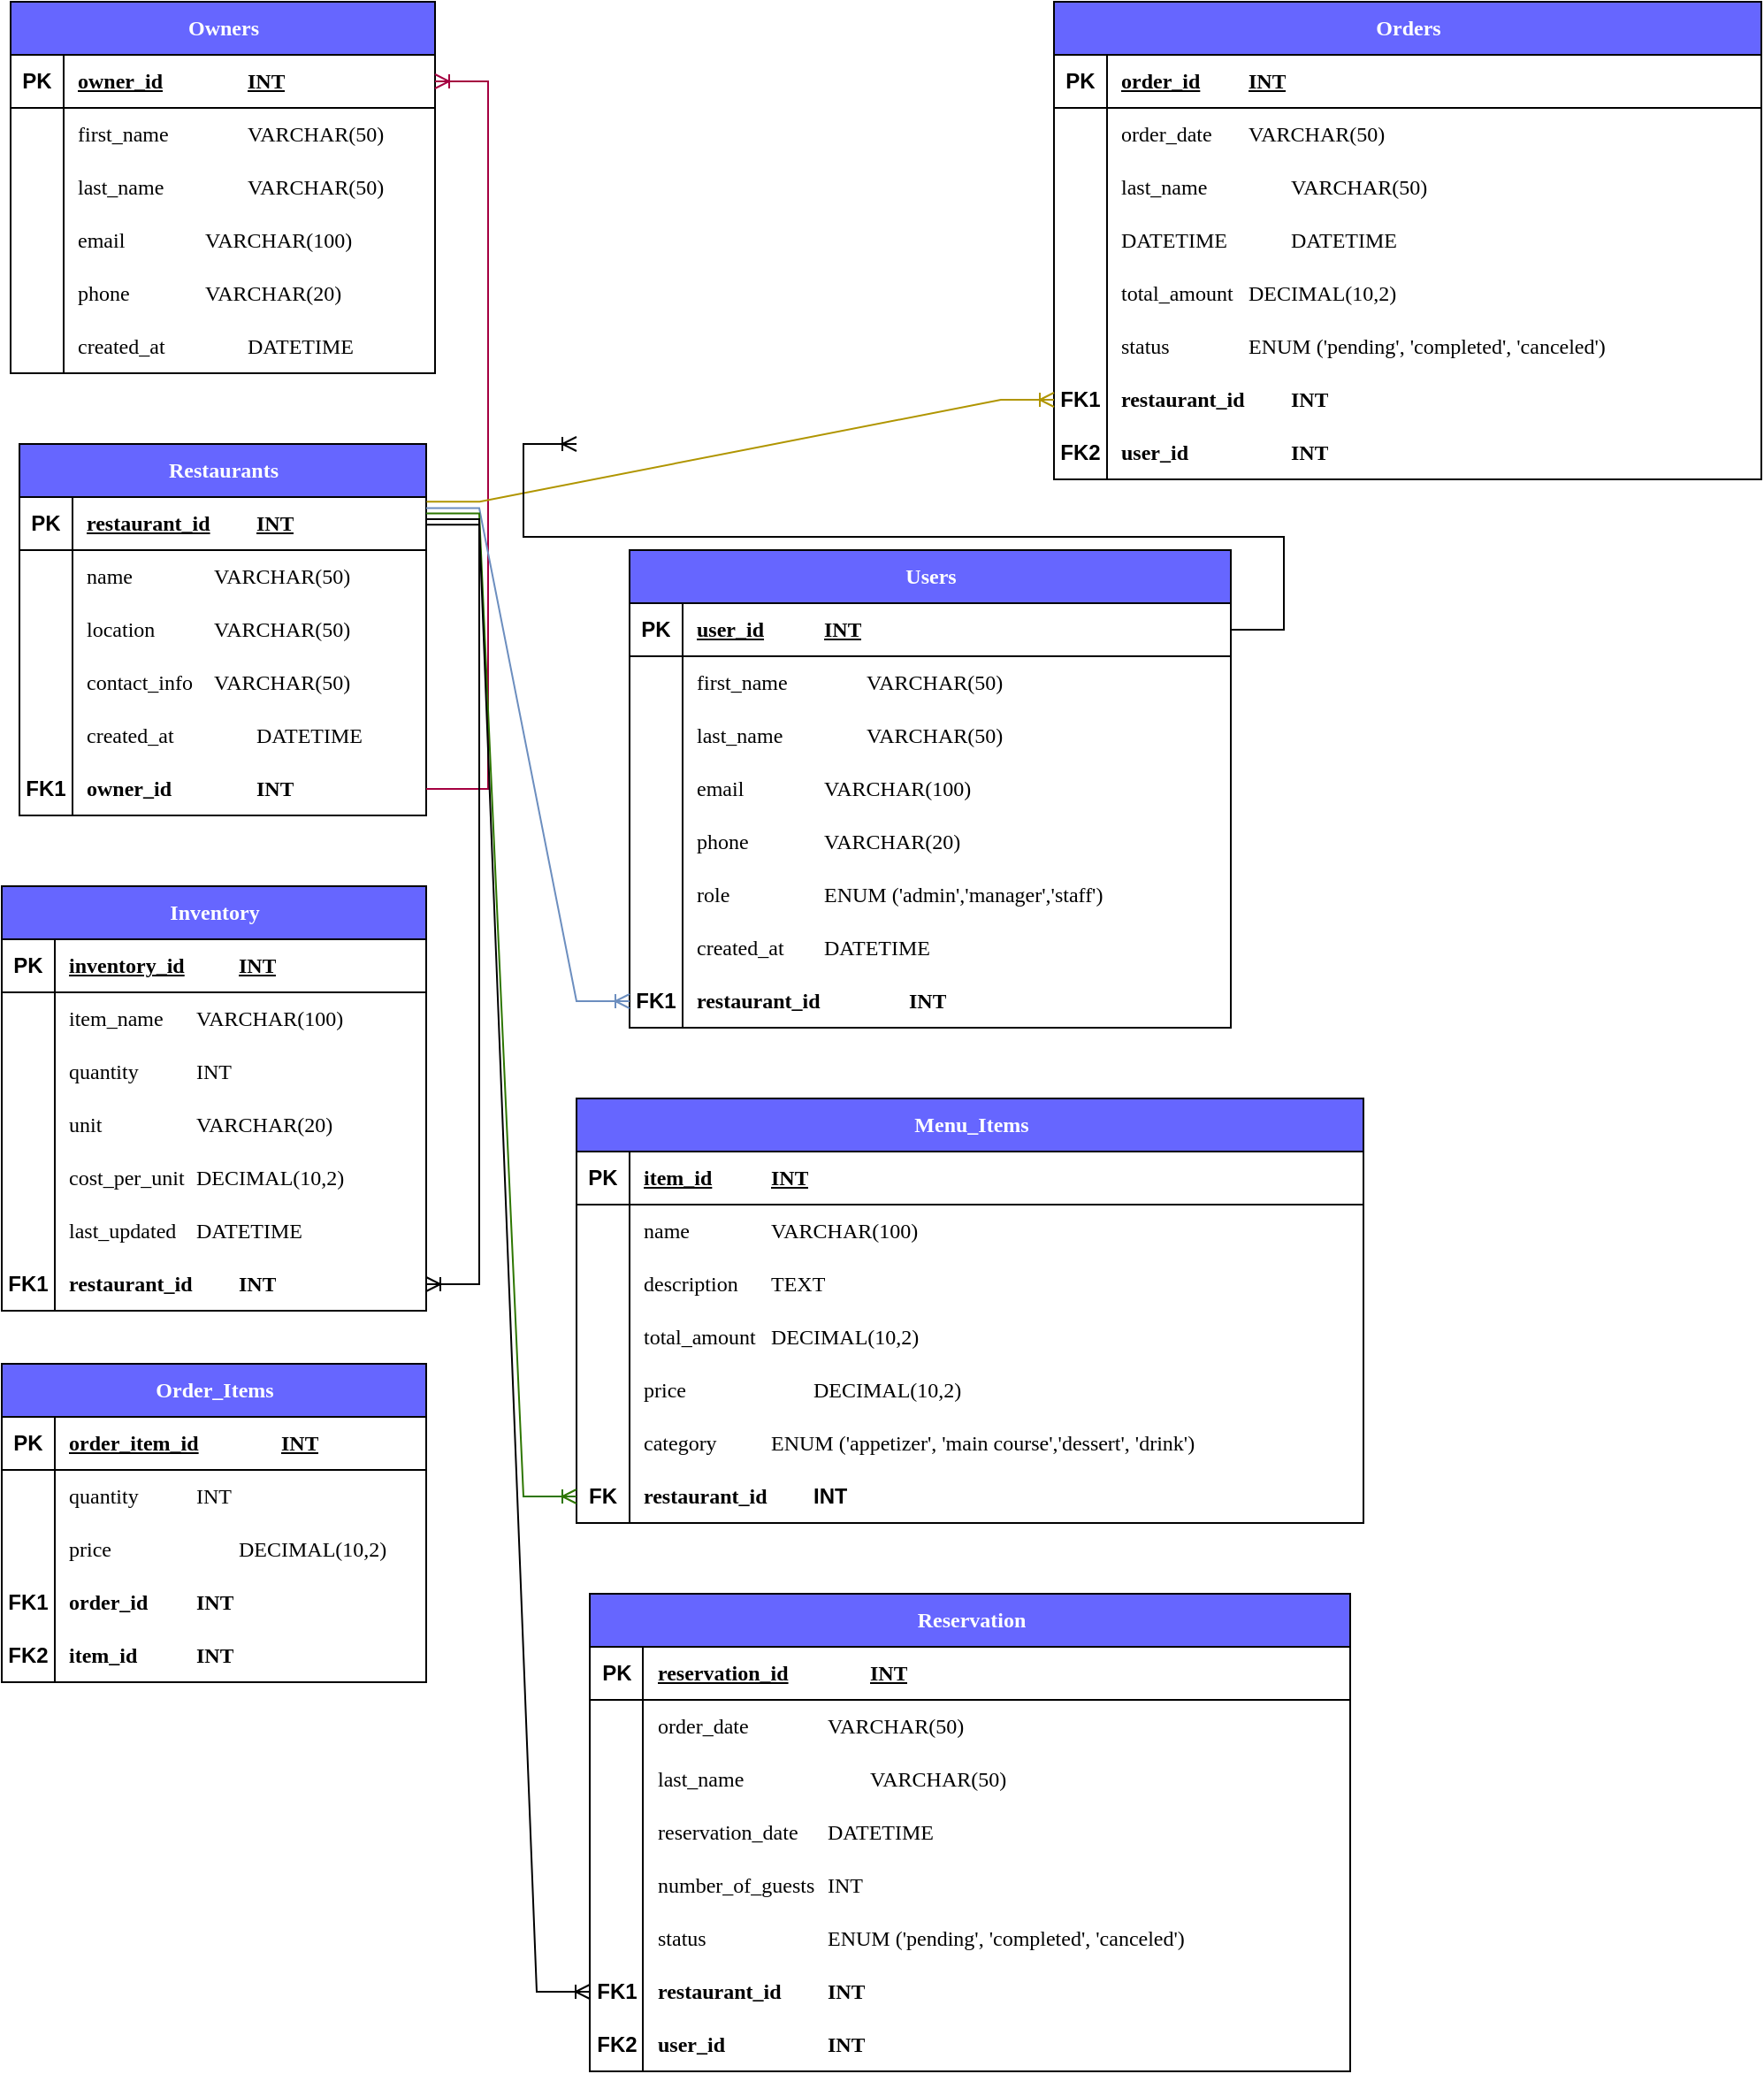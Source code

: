 <mxfile version="24.7.7">
  <diagram name="Page-1" id="2ca16b54-16f6-2749-3443-fa8db7711227">
    <mxGraphModel dx="1273" dy="1719" grid="1" gridSize="10" guides="1" tooltips="1" connect="1" arrows="1" fold="1" page="1" pageScale="1" pageWidth="1100" pageHeight="850" background="none" math="0" shadow="0">
      <root>
        <mxCell id="0" />
        <mxCell id="1" parent="0" />
        <mxCell id="W6JMrzAl0BDulRiqm-cF-23" value="&lt;span style=&quot;font-family: Verdana; text-align: left;&quot;&gt;&lt;font style=&quot;&quot; color=&quot;#ffffff&quot;&gt;Owners&lt;/font&gt;&lt;/span&gt;" style="shape=table;startSize=30;container=1;collapsible=1;childLayout=tableLayout;fixedRows=1;rowLines=0;fontStyle=1;align=center;resizeLast=1;html=1;fillColor=#6666FF;" vertex="1" parent="1">
          <mxGeometry x="40" y="-850" width="240" height="210" as="geometry" />
        </mxCell>
        <mxCell id="W6JMrzAl0BDulRiqm-cF-24" value="" style="shape=tableRow;horizontal=0;startSize=0;swimlaneHead=0;swimlaneBody=0;fillColor=none;collapsible=0;dropTarget=0;points=[[0,0.5],[1,0.5]];portConstraint=eastwest;top=0;left=0;right=0;bottom=1;" vertex="1" parent="W6JMrzAl0BDulRiqm-cF-23">
          <mxGeometry y="30" width="240" height="30" as="geometry" />
        </mxCell>
        <mxCell id="W6JMrzAl0BDulRiqm-cF-25" value="PK" style="shape=partialRectangle;connectable=0;fillColor=none;top=0;left=0;bottom=0;right=0;fontStyle=1;overflow=hidden;whiteSpace=wrap;html=1;" vertex="1" parent="W6JMrzAl0BDulRiqm-cF-24">
          <mxGeometry width="30" height="30" as="geometry">
            <mxRectangle width="30" height="30" as="alternateBounds" />
          </mxGeometry>
        </mxCell>
        <mxCell id="W6JMrzAl0BDulRiqm-cF-26" value="&lt;span style=&quot;text-wrap: nowrap; font-family: Verdana;&quot;&gt;owner_id&lt;span style=&quot;white-space-collapse: preserve;&quot;&gt;&#x9;&lt;span style=&quot;white-space-collapse: preserve;&quot;&gt;&#x9;&lt;/span&gt;&lt;/span&gt;&lt;/span&gt;&lt;span style=&quot;text-wrap: nowrap; font-family: Verdana;&quot;&gt;INT&lt;/span&gt;" style="shape=partialRectangle;connectable=0;fillColor=none;top=0;left=0;bottom=0;right=0;align=left;spacingLeft=6;fontStyle=5;overflow=hidden;whiteSpace=wrap;html=1;" vertex="1" parent="W6JMrzAl0BDulRiqm-cF-24">
          <mxGeometry x="30" width="210" height="30" as="geometry">
            <mxRectangle width="210" height="30" as="alternateBounds" />
          </mxGeometry>
        </mxCell>
        <mxCell id="W6JMrzAl0BDulRiqm-cF-27" value="" style="shape=tableRow;horizontal=0;startSize=0;swimlaneHead=0;swimlaneBody=0;fillColor=none;collapsible=0;dropTarget=0;points=[[0,0.5],[1,0.5]];portConstraint=eastwest;top=0;left=0;right=0;bottom=0;" vertex="1" parent="W6JMrzAl0BDulRiqm-cF-23">
          <mxGeometry y="60" width="240" height="30" as="geometry" />
        </mxCell>
        <mxCell id="W6JMrzAl0BDulRiqm-cF-28" value="" style="shape=partialRectangle;connectable=0;fillColor=none;top=0;left=0;bottom=0;right=0;editable=1;overflow=hidden;whiteSpace=wrap;html=1;" vertex="1" parent="W6JMrzAl0BDulRiqm-cF-27">
          <mxGeometry width="30" height="30" as="geometry">
            <mxRectangle width="30" height="30" as="alternateBounds" />
          </mxGeometry>
        </mxCell>
        <mxCell id="W6JMrzAl0BDulRiqm-cF-29" value="&lt;span style=&quot;text-wrap: nowrap; font-family: Verdana;&quot;&gt;first_name&lt;/span&gt;&lt;span style=&quot;font-family: Verdana; white-space: pre;&quot;&gt;&#x9;&lt;span style=&quot;white-space: pre;&quot;&gt;&#x9;&lt;/span&gt;&lt;/span&gt;&lt;span style=&quot;text-wrap: nowrap; font-family: Verdana;&quot;&gt;VARCHAR(50)&lt;/span&gt;" style="shape=partialRectangle;connectable=0;fillColor=none;top=0;left=0;bottom=0;right=0;align=left;spacingLeft=6;overflow=hidden;whiteSpace=wrap;html=1;" vertex="1" parent="W6JMrzAl0BDulRiqm-cF-27">
          <mxGeometry x="30" width="210" height="30" as="geometry">
            <mxRectangle width="210" height="30" as="alternateBounds" />
          </mxGeometry>
        </mxCell>
        <mxCell id="W6JMrzAl0BDulRiqm-cF-30" value="" style="shape=tableRow;horizontal=0;startSize=0;swimlaneHead=0;swimlaneBody=0;fillColor=none;collapsible=0;dropTarget=0;points=[[0,0.5],[1,0.5]];portConstraint=eastwest;top=0;left=0;right=0;bottom=0;" vertex="1" parent="W6JMrzAl0BDulRiqm-cF-23">
          <mxGeometry y="90" width="240" height="30" as="geometry" />
        </mxCell>
        <mxCell id="W6JMrzAl0BDulRiqm-cF-31" value="" style="shape=partialRectangle;connectable=0;fillColor=none;top=0;left=0;bottom=0;right=0;editable=1;overflow=hidden;whiteSpace=wrap;html=1;" vertex="1" parent="W6JMrzAl0BDulRiqm-cF-30">
          <mxGeometry width="30" height="30" as="geometry">
            <mxRectangle width="30" height="30" as="alternateBounds" />
          </mxGeometry>
        </mxCell>
        <mxCell id="W6JMrzAl0BDulRiqm-cF-32" value="&lt;span style=&quot;text-wrap: nowrap; font-family: Verdana;&quot;&gt;last_name&lt;span style=&quot;white-space-collapse: preserve;&quot;&gt;&#x9;&lt;/span&gt;&lt;span style=&quot;white-space-collapse: preserve;&quot;&gt;&#x9;&lt;/span&gt;&lt;/span&gt;&lt;span style=&quot;text-wrap: nowrap; font-family: Verdana;&quot;&gt;VARCHAR(50)&lt;/span&gt;" style="shape=partialRectangle;connectable=0;fillColor=none;top=0;left=0;bottom=0;right=0;align=left;spacingLeft=6;overflow=hidden;whiteSpace=wrap;html=1;" vertex="1" parent="W6JMrzAl0BDulRiqm-cF-30">
          <mxGeometry x="30" width="210" height="30" as="geometry">
            <mxRectangle width="210" height="30" as="alternateBounds" />
          </mxGeometry>
        </mxCell>
        <mxCell id="W6JMrzAl0BDulRiqm-cF-33" value="" style="shape=tableRow;horizontal=0;startSize=0;swimlaneHead=0;swimlaneBody=0;fillColor=none;collapsible=0;dropTarget=0;points=[[0,0.5],[1,0.5]];portConstraint=eastwest;top=0;left=0;right=0;bottom=0;" vertex="1" parent="W6JMrzAl0BDulRiqm-cF-23">
          <mxGeometry y="120" width="240" height="30" as="geometry" />
        </mxCell>
        <mxCell id="W6JMrzAl0BDulRiqm-cF-34" value="" style="shape=partialRectangle;connectable=0;fillColor=none;top=0;left=0;bottom=0;right=0;editable=1;overflow=hidden;whiteSpace=wrap;html=1;" vertex="1" parent="W6JMrzAl0BDulRiqm-cF-33">
          <mxGeometry width="30" height="30" as="geometry">
            <mxRectangle width="30" height="30" as="alternateBounds" />
          </mxGeometry>
        </mxCell>
        <mxCell id="W6JMrzAl0BDulRiqm-cF-35" value="&lt;span style=&quot;text-wrap: nowrap; font-family: Verdana;&quot;&gt;email&lt;/span&gt;&lt;span style=&quot;font-family: Verdana; white-space: pre;&quot;&gt;&#x9;&lt;/span&gt;&lt;span style=&quot;font-family: Verdana; white-space: pre;&quot;&gt;&#x9;&lt;/span&gt;&lt;span style=&quot;text-wrap: nowrap; font-family: Verdana;&quot;&gt;VARCHAR(100)&lt;/span&gt;" style="shape=partialRectangle;connectable=0;fillColor=none;top=0;left=0;bottom=0;right=0;align=left;spacingLeft=6;overflow=hidden;whiteSpace=wrap;html=1;" vertex="1" parent="W6JMrzAl0BDulRiqm-cF-33">
          <mxGeometry x="30" width="210" height="30" as="geometry">
            <mxRectangle width="210" height="30" as="alternateBounds" />
          </mxGeometry>
        </mxCell>
        <mxCell id="W6JMrzAl0BDulRiqm-cF-36" value="" style="shape=tableRow;horizontal=0;startSize=0;swimlaneHead=0;swimlaneBody=0;fillColor=none;collapsible=0;dropTarget=0;points=[[0,0.5],[1,0.5]];portConstraint=eastwest;top=0;left=0;right=0;bottom=0;" vertex="1" parent="W6JMrzAl0BDulRiqm-cF-23">
          <mxGeometry y="150" width="240" height="30" as="geometry" />
        </mxCell>
        <mxCell id="W6JMrzAl0BDulRiqm-cF-37" value="" style="shape=partialRectangle;connectable=0;fillColor=none;top=0;left=0;bottom=0;right=0;editable=1;overflow=hidden;whiteSpace=wrap;html=1;" vertex="1" parent="W6JMrzAl0BDulRiqm-cF-36">
          <mxGeometry width="30" height="30" as="geometry">
            <mxRectangle width="30" height="30" as="alternateBounds" />
          </mxGeometry>
        </mxCell>
        <mxCell id="W6JMrzAl0BDulRiqm-cF-38" value="&lt;span style=&quot;text-wrap: nowrap; font-family: Verdana;&quot;&gt;phone&lt;/span&gt;&lt;span style=&quot;font-family: Verdana; white-space: pre;&quot;&gt;&#x9;&lt;/span&gt;&lt;span style=&quot;font-family: Verdana; white-space: pre;&quot;&gt;&#x9;&lt;/span&gt;&lt;span style=&quot;text-wrap: nowrap; font-family: Verdana;&quot;&gt;VARCHAR(20)&lt;/span&gt;" style="shape=partialRectangle;connectable=0;fillColor=none;top=0;left=0;bottom=0;right=0;align=left;spacingLeft=6;overflow=hidden;whiteSpace=wrap;html=1;" vertex="1" parent="W6JMrzAl0BDulRiqm-cF-36">
          <mxGeometry x="30" width="210" height="30" as="geometry">
            <mxRectangle width="210" height="30" as="alternateBounds" />
          </mxGeometry>
        </mxCell>
        <mxCell id="W6JMrzAl0BDulRiqm-cF-55" value="" style="shape=tableRow;horizontal=0;startSize=0;swimlaneHead=0;swimlaneBody=0;fillColor=none;collapsible=0;dropTarget=0;points=[[0,0.5],[1,0.5]];portConstraint=eastwest;top=0;left=0;right=0;bottom=0;" vertex="1" parent="W6JMrzAl0BDulRiqm-cF-23">
          <mxGeometry y="180" width="240" height="30" as="geometry" />
        </mxCell>
        <mxCell id="W6JMrzAl0BDulRiqm-cF-56" value="" style="shape=partialRectangle;connectable=0;fillColor=none;top=0;left=0;bottom=0;right=0;editable=1;overflow=hidden;whiteSpace=wrap;html=1;" vertex="1" parent="W6JMrzAl0BDulRiqm-cF-55">
          <mxGeometry width="30" height="30" as="geometry">
            <mxRectangle width="30" height="30" as="alternateBounds" />
          </mxGeometry>
        </mxCell>
        <mxCell id="W6JMrzAl0BDulRiqm-cF-57" value="&lt;span style=&quot;text-wrap: nowrap; font-family: Verdana;&quot;&gt;created_at&lt;span style=&quot;white-space-collapse: preserve;&quot;&gt;&#x9;&lt;/span&gt;&lt;span style=&quot;white-space-collapse: preserve;&quot;&gt;&#x9;&lt;/span&gt;&lt;/span&gt;&lt;span style=&quot;text-wrap: nowrap; font-family: Verdana;&quot;&gt;DATETIME&lt;/span&gt;" style="shape=partialRectangle;connectable=0;fillColor=none;top=0;left=0;bottom=0;right=0;align=left;spacingLeft=6;overflow=hidden;whiteSpace=wrap;html=1;" vertex="1" parent="W6JMrzAl0BDulRiqm-cF-55">
          <mxGeometry x="30" width="210" height="30" as="geometry">
            <mxRectangle width="210" height="30" as="alternateBounds" />
          </mxGeometry>
        </mxCell>
        <mxCell id="W6JMrzAl0BDulRiqm-cF-77" value="&lt;span style=&quot;font-family: Verdana; text-align: left;&quot;&gt;&lt;font style=&quot;&quot; color=&quot;#ffffff&quot;&gt;Orders&lt;/font&gt;&lt;/span&gt;" style="shape=table;startSize=30;container=1;collapsible=1;childLayout=tableLayout;fixedRows=1;rowLines=0;fontStyle=1;align=center;resizeLast=1;html=1;fillColor=#6666FF;" vertex="1" parent="1">
          <mxGeometry x="630" y="-850" width="400" height="270" as="geometry" />
        </mxCell>
        <mxCell id="W6JMrzAl0BDulRiqm-cF-78" value="" style="shape=tableRow;horizontal=0;startSize=0;swimlaneHead=0;swimlaneBody=0;fillColor=none;collapsible=0;dropTarget=0;points=[[0,0.5],[1,0.5]];portConstraint=eastwest;top=0;left=0;right=0;bottom=1;" vertex="1" parent="W6JMrzAl0BDulRiqm-cF-77">
          <mxGeometry y="30" width="400" height="30" as="geometry" />
        </mxCell>
        <mxCell id="W6JMrzAl0BDulRiqm-cF-79" value="PK" style="shape=partialRectangle;connectable=0;fillColor=none;top=0;left=0;bottom=0;right=0;fontStyle=1;overflow=hidden;whiteSpace=wrap;html=1;" vertex="1" parent="W6JMrzAl0BDulRiqm-cF-78">
          <mxGeometry width="30" height="30" as="geometry">
            <mxRectangle width="30" height="30" as="alternateBounds" />
          </mxGeometry>
        </mxCell>
        <mxCell id="W6JMrzAl0BDulRiqm-cF-80" value="&lt;span style=&quot;font-family: Verdana; text-wrap: nowrap;&quot;&gt;order_id&lt;/span&gt;&lt;span style=&quot;text-wrap: nowrap; font-family: Verdana;&quot;&gt;&lt;span style=&quot;white-space-collapse: preserve;&quot;&gt;&#x9;&lt;span style=&quot;white-space-collapse: preserve;&quot;&gt;&#x9;&lt;/span&gt;&lt;/span&gt;&lt;/span&gt;&lt;span style=&quot;text-wrap: nowrap; font-family: Verdana;&quot;&gt;INT&lt;/span&gt;" style="shape=partialRectangle;connectable=0;fillColor=none;top=0;left=0;bottom=0;right=0;align=left;spacingLeft=6;fontStyle=5;overflow=hidden;whiteSpace=wrap;html=1;" vertex="1" parent="W6JMrzAl0BDulRiqm-cF-78">
          <mxGeometry x="30" width="370" height="30" as="geometry">
            <mxRectangle width="370" height="30" as="alternateBounds" />
          </mxGeometry>
        </mxCell>
        <mxCell id="W6JMrzAl0BDulRiqm-cF-81" value="" style="shape=tableRow;horizontal=0;startSize=0;swimlaneHead=0;swimlaneBody=0;fillColor=none;collapsible=0;dropTarget=0;points=[[0,0.5],[1,0.5]];portConstraint=eastwest;top=0;left=0;right=0;bottom=0;" vertex="1" parent="W6JMrzAl0BDulRiqm-cF-77">
          <mxGeometry y="60" width="400" height="30" as="geometry" />
        </mxCell>
        <mxCell id="W6JMrzAl0BDulRiqm-cF-82" value="" style="shape=partialRectangle;connectable=0;fillColor=none;top=0;left=0;bottom=0;right=0;editable=1;overflow=hidden;whiteSpace=wrap;html=1;" vertex="1" parent="W6JMrzAl0BDulRiqm-cF-81">
          <mxGeometry width="30" height="30" as="geometry">
            <mxRectangle width="30" height="30" as="alternateBounds" />
          </mxGeometry>
        </mxCell>
        <mxCell id="W6JMrzAl0BDulRiqm-cF-83" value="&lt;span style=&quot;font-family: Verdana; text-wrap: nowrap;&quot;&gt;order_date&lt;/span&gt;&lt;span style=&quot;font-family: Verdana; white-space: pre;&quot;&gt;&lt;span style=&quot;white-space: pre;&quot;&gt;&#x9;&lt;/span&gt;&lt;/span&gt;&lt;span style=&quot;text-wrap: nowrap; font-family: Verdana;&quot;&gt;VARCHAR(50)&lt;/span&gt;" style="shape=partialRectangle;connectable=0;fillColor=none;top=0;left=0;bottom=0;right=0;align=left;spacingLeft=6;overflow=hidden;whiteSpace=wrap;html=1;" vertex="1" parent="W6JMrzAl0BDulRiqm-cF-81">
          <mxGeometry x="30" width="370" height="30" as="geometry">
            <mxRectangle width="370" height="30" as="alternateBounds" />
          </mxGeometry>
        </mxCell>
        <mxCell id="W6JMrzAl0BDulRiqm-cF-84" value="" style="shape=tableRow;horizontal=0;startSize=0;swimlaneHead=0;swimlaneBody=0;fillColor=none;collapsible=0;dropTarget=0;points=[[0,0.5],[1,0.5]];portConstraint=eastwest;top=0;left=0;right=0;bottom=0;" vertex="1" parent="W6JMrzAl0BDulRiqm-cF-77">
          <mxGeometry y="90" width="400" height="30" as="geometry" />
        </mxCell>
        <mxCell id="W6JMrzAl0BDulRiqm-cF-85" value="" style="shape=partialRectangle;connectable=0;fillColor=none;top=0;left=0;bottom=0;right=0;editable=1;overflow=hidden;whiteSpace=wrap;html=1;" vertex="1" parent="W6JMrzAl0BDulRiqm-cF-84">
          <mxGeometry width="30" height="30" as="geometry">
            <mxRectangle width="30" height="30" as="alternateBounds" />
          </mxGeometry>
        </mxCell>
        <mxCell id="W6JMrzAl0BDulRiqm-cF-86" value="&lt;span style=&quot;text-wrap: nowrap; font-family: Verdana;&quot;&gt;last_name&lt;span style=&quot;white-space-collapse: preserve;&quot;&gt;&#x9;&lt;/span&gt;&lt;span style=&quot;white-space-collapse: preserve;&quot;&gt;&#x9;&lt;/span&gt;&lt;/span&gt;&lt;span style=&quot;text-wrap: nowrap; font-family: Verdana;&quot;&gt;VARCHAR(50)&lt;/span&gt;" style="shape=partialRectangle;connectable=0;fillColor=none;top=0;left=0;bottom=0;right=0;align=left;spacingLeft=6;overflow=hidden;whiteSpace=wrap;html=1;" vertex="1" parent="W6JMrzAl0BDulRiqm-cF-84">
          <mxGeometry x="30" width="370" height="30" as="geometry">
            <mxRectangle width="370" height="30" as="alternateBounds" />
          </mxGeometry>
        </mxCell>
        <mxCell id="W6JMrzAl0BDulRiqm-cF-87" value="" style="shape=tableRow;horizontal=0;startSize=0;swimlaneHead=0;swimlaneBody=0;fillColor=none;collapsible=0;dropTarget=0;points=[[0,0.5],[1,0.5]];portConstraint=eastwest;top=0;left=0;right=0;bottom=0;" vertex="1" parent="W6JMrzAl0BDulRiqm-cF-77">
          <mxGeometry y="120" width="400" height="30" as="geometry" />
        </mxCell>
        <mxCell id="W6JMrzAl0BDulRiqm-cF-88" value="" style="shape=partialRectangle;connectable=0;fillColor=none;top=0;left=0;bottom=0;right=0;editable=1;overflow=hidden;whiteSpace=wrap;html=1;" vertex="1" parent="W6JMrzAl0BDulRiqm-cF-87">
          <mxGeometry width="30" height="30" as="geometry">
            <mxRectangle width="30" height="30" as="alternateBounds" />
          </mxGeometry>
        </mxCell>
        <mxCell id="W6JMrzAl0BDulRiqm-cF-89" value="&lt;span style=&quot;font-family: Verdana; text-wrap: nowrap;&quot;&gt;DATETIME&lt;/span&gt;&lt;span style=&quot;font-family: Verdana; white-space: pre;&quot;&gt;&#x9;&lt;/span&gt;&lt;span style=&quot;font-family: Verdana; white-space: pre;&quot;&gt;&#x9;&lt;/span&gt;&lt;span style=&quot;font-family: Verdana; text-wrap: nowrap;&quot;&gt;DATETIME&lt;/span&gt;" style="shape=partialRectangle;connectable=0;fillColor=none;top=0;left=0;bottom=0;right=0;align=left;spacingLeft=6;overflow=hidden;whiteSpace=wrap;html=1;" vertex="1" parent="W6JMrzAl0BDulRiqm-cF-87">
          <mxGeometry x="30" width="370" height="30" as="geometry">
            <mxRectangle width="370" height="30" as="alternateBounds" />
          </mxGeometry>
        </mxCell>
        <mxCell id="W6JMrzAl0BDulRiqm-cF-90" value="" style="shape=tableRow;horizontal=0;startSize=0;swimlaneHead=0;swimlaneBody=0;fillColor=none;collapsible=0;dropTarget=0;points=[[0,0.5],[1,0.5]];portConstraint=eastwest;top=0;left=0;right=0;bottom=0;" vertex="1" parent="W6JMrzAl0BDulRiqm-cF-77">
          <mxGeometry y="150" width="400" height="30" as="geometry" />
        </mxCell>
        <mxCell id="W6JMrzAl0BDulRiqm-cF-91" value="" style="shape=partialRectangle;connectable=0;fillColor=none;top=0;left=0;bottom=0;right=0;editable=1;overflow=hidden;whiteSpace=wrap;html=1;" vertex="1" parent="W6JMrzAl0BDulRiqm-cF-90">
          <mxGeometry width="30" height="30" as="geometry">
            <mxRectangle width="30" height="30" as="alternateBounds" />
          </mxGeometry>
        </mxCell>
        <mxCell id="W6JMrzAl0BDulRiqm-cF-92" value="&lt;span style=&quot;font-family: Verdana; text-wrap: nowrap;&quot;&gt;total_amount&lt;/span&gt;&lt;span style=&quot;font-family: Verdana; white-space: pre;&quot;&gt;&#x9;&lt;/span&gt;&lt;span style=&quot;font-family: Verdana; text-wrap: nowrap;&quot;&gt;DECIMAL(10,2)&lt;/span&gt;" style="shape=partialRectangle;connectable=0;fillColor=none;top=0;left=0;bottom=0;right=0;align=left;spacingLeft=6;overflow=hidden;whiteSpace=wrap;html=1;" vertex="1" parent="W6JMrzAl0BDulRiqm-cF-90">
          <mxGeometry x="30" width="370" height="30" as="geometry">
            <mxRectangle width="370" height="30" as="alternateBounds" />
          </mxGeometry>
        </mxCell>
        <mxCell id="W6JMrzAl0BDulRiqm-cF-93" value="" style="shape=tableRow;horizontal=0;startSize=0;swimlaneHead=0;swimlaneBody=0;fillColor=none;collapsible=0;dropTarget=0;points=[[0,0.5],[1,0.5]];portConstraint=eastwest;top=0;left=0;right=0;bottom=0;" vertex="1" parent="W6JMrzAl0BDulRiqm-cF-77">
          <mxGeometry y="180" width="400" height="30" as="geometry" />
        </mxCell>
        <mxCell id="W6JMrzAl0BDulRiqm-cF-94" value="" style="shape=partialRectangle;connectable=0;fillColor=none;top=0;left=0;bottom=0;right=0;editable=1;overflow=hidden;whiteSpace=wrap;html=1;" vertex="1" parent="W6JMrzAl0BDulRiqm-cF-93">
          <mxGeometry width="30" height="30" as="geometry">
            <mxRectangle width="30" height="30" as="alternateBounds" />
          </mxGeometry>
        </mxCell>
        <mxCell id="W6JMrzAl0BDulRiqm-cF-95" value="&lt;span style=&quot;font-family: Verdana; text-wrap: nowrap;&quot;&gt;status&lt;/span&gt;&lt;span style=&quot;text-wrap: nowrap; font-family: Verdana;&quot;&gt;&lt;span style=&quot;white-space-collapse: preserve;&quot;&gt;&#x9;&lt;/span&gt;&lt;span style=&quot;white-space-collapse: preserve;&quot;&gt;&#x9;&lt;/span&gt;&lt;/span&gt;&lt;span style=&quot;font-family: Verdana; text-wrap: nowrap;&quot;&gt;ENUM&amp;nbsp;&lt;/span&gt;&lt;span style=&quot;font-family: Verdana; text-wrap: nowrap;&quot;&gt;(&#39;pending&#39;, &#39;completed&#39;, &#39;canceled&#39;)&lt;/span&gt;" style="shape=partialRectangle;connectable=0;fillColor=none;top=0;left=0;bottom=0;right=0;align=left;spacingLeft=6;overflow=hidden;whiteSpace=wrap;html=1;" vertex="1" parent="W6JMrzAl0BDulRiqm-cF-93">
          <mxGeometry x="30" width="370" height="30" as="geometry">
            <mxRectangle width="370" height="30" as="alternateBounds" />
          </mxGeometry>
        </mxCell>
        <mxCell id="W6JMrzAl0BDulRiqm-cF-99" value="" style="shape=tableRow;horizontal=0;startSize=0;swimlaneHead=0;swimlaneBody=0;fillColor=none;collapsible=0;dropTarget=0;points=[[0,0.5],[1,0.5]];portConstraint=eastwest;top=0;left=0;right=0;bottom=0;" vertex="1" parent="W6JMrzAl0BDulRiqm-cF-77">
          <mxGeometry y="210" width="400" height="30" as="geometry" />
        </mxCell>
        <mxCell id="W6JMrzAl0BDulRiqm-cF-100" value="FK1" style="shape=partialRectangle;connectable=0;fillColor=none;top=0;left=0;bottom=0;right=0;editable=1;overflow=hidden;whiteSpace=wrap;html=1;fontStyle=1" vertex="1" parent="W6JMrzAl0BDulRiqm-cF-99">
          <mxGeometry width="30" height="30" as="geometry">
            <mxRectangle width="30" height="30" as="alternateBounds" />
          </mxGeometry>
        </mxCell>
        <mxCell id="W6JMrzAl0BDulRiqm-cF-101" value="&lt;span style=&quot;font-family: Verdana; text-wrap: nowrap;&quot;&gt;restaurant_id&lt;/span&gt;&lt;span style=&quot;text-wrap: nowrap; font-family: Verdana;&quot;&gt;&lt;span style=&quot;white-space-collapse: preserve;&quot;&gt;&#x9;&lt;/span&gt;&lt;span style=&quot;white-space-collapse: preserve;&quot;&gt;&#x9;&lt;/span&gt;&lt;/span&gt;&lt;span style=&quot;text-wrap: nowrap; font-family: Verdana;&quot;&gt;INT&lt;/span&gt;" style="shape=partialRectangle;connectable=0;fillColor=none;top=0;left=0;bottom=0;right=0;align=left;spacingLeft=6;overflow=hidden;whiteSpace=wrap;html=1;fontStyle=1" vertex="1" parent="W6JMrzAl0BDulRiqm-cF-99">
          <mxGeometry x="30" width="370" height="30" as="geometry">
            <mxRectangle width="370" height="30" as="alternateBounds" />
          </mxGeometry>
        </mxCell>
        <mxCell id="W6JMrzAl0BDulRiqm-cF-102" value="" style="shape=tableRow;horizontal=0;startSize=0;swimlaneHead=0;swimlaneBody=0;fillColor=none;collapsible=0;dropTarget=0;points=[[0,0.5],[1,0.5]];portConstraint=eastwest;top=0;left=0;right=0;bottom=0;" vertex="1" parent="W6JMrzAl0BDulRiqm-cF-77">
          <mxGeometry y="240" width="400" height="30" as="geometry" />
        </mxCell>
        <mxCell id="W6JMrzAl0BDulRiqm-cF-103" value="FK2" style="shape=partialRectangle;connectable=0;fillColor=none;top=0;left=0;bottom=0;right=0;editable=1;overflow=hidden;whiteSpace=wrap;html=1;fontStyle=1" vertex="1" parent="W6JMrzAl0BDulRiqm-cF-102">
          <mxGeometry width="30" height="30" as="geometry">
            <mxRectangle width="30" height="30" as="alternateBounds" />
          </mxGeometry>
        </mxCell>
        <mxCell id="W6JMrzAl0BDulRiqm-cF-104" value="&lt;span style=&quot;font-family: Verdana; text-wrap: nowrap;&quot;&gt;user_id&lt;span style=&quot;font-weight: 400; white-space: pre;&quot;&gt;&#x9;&lt;/span&gt;&lt;/span&gt;&lt;span style=&quot;text-wrap: nowrap; font-family: Verdana;&quot;&gt;&lt;span style=&quot;white-space-collapse: preserve;&quot;&gt;&#x9;&lt;/span&gt;&lt;span style=&quot;white-space-collapse: preserve;&quot;&gt;&#x9;&lt;/span&gt;&lt;/span&gt;&lt;span style=&quot;text-wrap: nowrap; font-family: Verdana;&quot;&gt;INT&lt;/span&gt;" style="shape=partialRectangle;connectable=0;fillColor=none;top=0;left=0;bottom=0;right=0;align=left;spacingLeft=6;overflow=hidden;whiteSpace=wrap;html=1;fontStyle=1" vertex="1" parent="W6JMrzAl0BDulRiqm-cF-102">
          <mxGeometry x="30" width="370" height="30" as="geometry">
            <mxRectangle width="370" height="30" as="alternateBounds" />
          </mxGeometry>
        </mxCell>
        <mxCell id="W6JMrzAl0BDulRiqm-cF-105" value="&lt;span style=&quot;font-family: Verdana; text-align: left;&quot;&gt;&lt;font style=&quot;&quot; color=&quot;#ffffff&quot;&gt;Menu_Items&lt;/font&gt;&lt;/span&gt;" style="shape=table;startSize=30;container=1;collapsible=1;childLayout=tableLayout;fixedRows=1;rowLines=0;fontStyle=1;align=center;resizeLast=1;html=1;fillColor=#6666FF;" vertex="1" parent="1">
          <mxGeometry x="360" y="-230" width="445" height="240" as="geometry" />
        </mxCell>
        <mxCell id="W6JMrzAl0BDulRiqm-cF-106" value="" style="shape=tableRow;horizontal=0;startSize=0;swimlaneHead=0;swimlaneBody=0;fillColor=none;collapsible=0;dropTarget=0;points=[[0,0.5],[1,0.5]];portConstraint=eastwest;top=0;left=0;right=0;bottom=1;" vertex="1" parent="W6JMrzAl0BDulRiqm-cF-105">
          <mxGeometry y="30" width="445" height="30" as="geometry" />
        </mxCell>
        <mxCell id="W6JMrzAl0BDulRiqm-cF-107" value="PK" style="shape=partialRectangle;connectable=0;fillColor=none;top=0;left=0;bottom=0;right=0;fontStyle=1;overflow=hidden;whiteSpace=wrap;html=1;" vertex="1" parent="W6JMrzAl0BDulRiqm-cF-106">
          <mxGeometry width="30" height="30" as="geometry">
            <mxRectangle width="30" height="30" as="alternateBounds" />
          </mxGeometry>
        </mxCell>
        <mxCell id="W6JMrzAl0BDulRiqm-cF-108" value="&lt;span style=&quot;text-wrap: nowrap; font-family: Verdana;&quot;&gt;item_id&lt;span style=&quot;white-space-collapse: preserve;&quot;&gt;&#x9;&lt;span style=&quot;white-space-collapse: preserve;&quot;&gt;&#x9;&lt;/span&gt;&lt;/span&gt;&lt;/span&gt;&lt;span style=&quot;text-wrap: nowrap; font-family: Verdana;&quot;&gt;INT&lt;/span&gt;" style="shape=partialRectangle;connectable=0;fillColor=none;top=0;left=0;bottom=0;right=0;align=left;spacingLeft=6;fontStyle=5;overflow=hidden;whiteSpace=wrap;html=1;" vertex="1" parent="W6JMrzAl0BDulRiqm-cF-106">
          <mxGeometry x="30" width="415" height="30" as="geometry">
            <mxRectangle width="415" height="30" as="alternateBounds" />
          </mxGeometry>
        </mxCell>
        <mxCell id="W6JMrzAl0BDulRiqm-cF-109" value="" style="shape=tableRow;horizontal=0;startSize=0;swimlaneHead=0;swimlaneBody=0;fillColor=none;collapsible=0;dropTarget=0;points=[[0,0.5],[1,0.5]];portConstraint=eastwest;top=0;left=0;right=0;bottom=0;" vertex="1" parent="W6JMrzAl0BDulRiqm-cF-105">
          <mxGeometry y="60" width="445" height="30" as="geometry" />
        </mxCell>
        <mxCell id="W6JMrzAl0BDulRiqm-cF-110" value="" style="shape=partialRectangle;connectable=0;fillColor=none;top=0;left=0;bottom=0;right=0;editable=1;overflow=hidden;whiteSpace=wrap;html=1;" vertex="1" parent="W6JMrzAl0BDulRiqm-cF-109">
          <mxGeometry width="30" height="30" as="geometry">
            <mxRectangle width="30" height="30" as="alternateBounds" />
          </mxGeometry>
        </mxCell>
        <mxCell id="W6JMrzAl0BDulRiqm-cF-111" value="&lt;span style=&quot;text-wrap: nowrap; font-family: Verdana;&quot;&gt;name&lt;/span&gt;&lt;span style=&quot;font-family: Verdana; white-space: pre;&quot;&gt;&#x9;&lt;span style=&quot;white-space: pre;&quot;&gt;&#x9;&lt;/span&gt;&lt;/span&gt;&lt;span style=&quot;text-wrap: nowrap; font-family: Verdana;&quot;&gt;VARCHAR(100)&lt;/span&gt;" style="shape=partialRectangle;connectable=0;fillColor=none;top=0;left=0;bottom=0;right=0;align=left;spacingLeft=6;overflow=hidden;whiteSpace=wrap;html=1;" vertex="1" parent="W6JMrzAl0BDulRiqm-cF-109">
          <mxGeometry x="30" width="415" height="30" as="geometry">
            <mxRectangle width="415" height="30" as="alternateBounds" />
          </mxGeometry>
        </mxCell>
        <mxCell id="W6JMrzAl0BDulRiqm-cF-112" value="" style="shape=tableRow;horizontal=0;startSize=0;swimlaneHead=0;swimlaneBody=0;fillColor=none;collapsible=0;dropTarget=0;points=[[0,0.5],[1,0.5]];portConstraint=eastwest;top=0;left=0;right=0;bottom=0;" vertex="1" parent="W6JMrzAl0BDulRiqm-cF-105">
          <mxGeometry y="90" width="445" height="30" as="geometry" />
        </mxCell>
        <mxCell id="W6JMrzAl0BDulRiqm-cF-113" value="" style="shape=partialRectangle;connectable=0;fillColor=none;top=0;left=0;bottom=0;right=0;editable=1;overflow=hidden;whiteSpace=wrap;html=1;" vertex="1" parent="W6JMrzAl0BDulRiqm-cF-112">
          <mxGeometry width="30" height="30" as="geometry">
            <mxRectangle width="30" height="30" as="alternateBounds" />
          </mxGeometry>
        </mxCell>
        <mxCell id="W6JMrzAl0BDulRiqm-cF-114" value="&lt;span style=&quot;font-family: Verdana; text-wrap: nowrap;&quot;&gt;description&lt;/span&gt;&lt;span style=&quot;text-wrap: nowrap; font-family: Verdana;&quot;&gt;&lt;span style=&quot;white-space-collapse: preserve;&quot;&gt;&#x9;&lt;/span&gt;TEXT&lt;/span&gt;" style="shape=partialRectangle;connectable=0;fillColor=none;top=0;left=0;bottom=0;right=0;align=left;spacingLeft=6;overflow=hidden;whiteSpace=wrap;html=1;" vertex="1" parent="W6JMrzAl0BDulRiqm-cF-112">
          <mxGeometry x="30" width="415" height="30" as="geometry">
            <mxRectangle width="415" height="30" as="alternateBounds" />
          </mxGeometry>
        </mxCell>
        <mxCell id="W6JMrzAl0BDulRiqm-cF-115" value="" style="shape=tableRow;horizontal=0;startSize=0;swimlaneHead=0;swimlaneBody=0;fillColor=none;collapsible=0;dropTarget=0;points=[[0,0.5],[1,0.5]];portConstraint=eastwest;top=0;left=0;right=0;bottom=0;" vertex="1" parent="W6JMrzAl0BDulRiqm-cF-105">
          <mxGeometry y="120" width="445" height="30" as="geometry" />
        </mxCell>
        <mxCell id="W6JMrzAl0BDulRiqm-cF-116" value="" style="shape=partialRectangle;connectable=0;fillColor=none;top=0;left=0;bottom=0;right=0;editable=1;overflow=hidden;whiteSpace=wrap;html=1;" vertex="1" parent="W6JMrzAl0BDulRiqm-cF-115">
          <mxGeometry width="30" height="30" as="geometry">
            <mxRectangle width="30" height="30" as="alternateBounds" />
          </mxGeometry>
        </mxCell>
        <mxCell id="W6JMrzAl0BDulRiqm-cF-117" value="&lt;span style=&quot;font-family: Verdana; text-wrap: nowrap;&quot;&gt;total_amount&lt;/span&gt;&lt;span style=&quot;font-family: Verdana; white-space: pre;&quot;&gt;&#x9;&lt;/span&gt;&lt;span style=&quot;font-family: Verdana; text-wrap: nowrap;&quot;&gt;DECIMAL(10,2)&lt;/span&gt;" style="shape=partialRectangle;connectable=0;fillColor=none;top=0;left=0;bottom=0;right=0;align=left;spacingLeft=6;overflow=hidden;whiteSpace=wrap;html=1;" vertex="1" parent="W6JMrzAl0BDulRiqm-cF-115">
          <mxGeometry x="30" width="415" height="30" as="geometry">
            <mxRectangle width="415" height="30" as="alternateBounds" />
          </mxGeometry>
        </mxCell>
        <mxCell id="W6JMrzAl0BDulRiqm-cF-118" value="" style="shape=tableRow;horizontal=0;startSize=0;swimlaneHead=0;swimlaneBody=0;fillColor=none;collapsible=0;dropTarget=0;points=[[0,0.5],[1,0.5]];portConstraint=eastwest;top=0;left=0;right=0;bottom=0;" vertex="1" parent="W6JMrzAl0BDulRiqm-cF-105">
          <mxGeometry y="150" width="445" height="30" as="geometry" />
        </mxCell>
        <mxCell id="W6JMrzAl0BDulRiqm-cF-119" value="" style="shape=partialRectangle;connectable=0;fillColor=none;top=0;left=0;bottom=0;right=0;editable=1;overflow=hidden;whiteSpace=wrap;html=1;" vertex="1" parent="W6JMrzAl0BDulRiqm-cF-118">
          <mxGeometry width="30" height="30" as="geometry">
            <mxRectangle width="30" height="30" as="alternateBounds" />
          </mxGeometry>
        </mxCell>
        <mxCell id="W6JMrzAl0BDulRiqm-cF-120" value="&lt;span style=&quot;font-family: Verdana; text-wrap: nowrap;&quot;&gt;price&lt;span style=&quot;white-space: pre;&quot;&gt;&#x9;&lt;/span&gt;&lt;/span&gt;&lt;span style=&quot;font-family: Verdana; white-space: pre;&quot;&gt;&#x9;&lt;/span&gt;&lt;span style=&quot;font-family: Verdana; white-space: pre;&quot;&gt;&#x9;&lt;/span&gt;&lt;span style=&quot;font-family: Verdana; text-wrap: nowrap;&quot;&gt;DECIMAL(10,2)&lt;/span&gt;" style="shape=partialRectangle;connectable=0;fillColor=none;top=0;left=0;bottom=0;right=0;align=left;spacingLeft=6;overflow=hidden;whiteSpace=wrap;html=1;" vertex="1" parent="W6JMrzAl0BDulRiqm-cF-118">
          <mxGeometry x="30" width="415" height="30" as="geometry">
            <mxRectangle width="415" height="30" as="alternateBounds" />
          </mxGeometry>
        </mxCell>
        <mxCell id="W6JMrzAl0BDulRiqm-cF-121" value="" style="shape=tableRow;horizontal=0;startSize=0;swimlaneHead=0;swimlaneBody=0;fillColor=none;collapsible=0;dropTarget=0;points=[[0,0.5],[1,0.5]];portConstraint=eastwest;top=0;left=0;right=0;bottom=0;" vertex="1" parent="W6JMrzAl0BDulRiqm-cF-105">
          <mxGeometry y="180" width="445" height="30" as="geometry" />
        </mxCell>
        <mxCell id="W6JMrzAl0BDulRiqm-cF-122" value="" style="shape=partialRectangle;connectable=0;fillColor=none;top=0;left=0;bottom=0;right=0;editable=1;overflow=hidden;whiteSpace=wrap;html=1;" vertex="1" parent="W6JMrzAl0BDulRiqm-cF-121">
          <mxGeometry width="30" height="30" as="geometry">
            <mxRectangle width="30" height="30" as="alternateBounds" />
          </mxGeometry>
        </mxCell>
        <mxCell id="W6JMrzAl0BDulRiqm-cF-123" value="&lt;span style=&quot;font-family: Verdana; text-wrap: nowrap;&quot;&gt;category&amp;nbsp;&lt;/span&gt;&lt;span style=&quot;font-family: Verdana; white-space: pre;&quot;&gt;&#x9;&lt;/span&gt;&lt;span style=&quot;font-family: Verdana; white-space: pre;&quot;&gt;&#x9;&lt;/span&gt;&lt;span style=&quot;font-family: Verdana; text-wrap: nowrap;&quot;&gt;ENUM&amp;nbsp;&lt;/span&gt;&lt;span style=&quot;font-family: Verdana; text-wrap: nowrap;&quot;&gt;(&#39;appetizer&#39;, &#39;main course&#39;,&lt;/span&gt;&lt;span style=&quot;font-family: Verdana; text-wrap: nowrap;&quot;&gt;&#39;dessert&#39;, &#39;drink&#39;)&lt;/span&gt;" style="shape=partialRectangle;connectable=0;fillColor=none;top=0;left=0;bottom=0;right=0;align=left;spacingLeft=6;overflow=hidden;whiteSpace=wrap;html=1;" vertex="1" parent="W6JMrzAl0BDulRiqm-cF-121">
          <mxGeometry x="30" width="415" height="30" as="geometry">
            <mxRectangle width="415" height="30" as="alternateBounds" />
          </mxGeometry>
        </mxCell>
        <mxCell id="W6JMrzAl0BDulRiqm-cF-124" value="" style="shape=tableRow;horizontal=0;startSize=0;swimlaneHead=0;swimlaneBody=0;fillColor=none;collapsible=0;dropTarget=0;points=[[0,0.5],[1,0.5]];portConstraint=eastwest;top=0;left=0;right=0;bottom=0;" vertex="1" parent="W6JMrzAl0BDulRiqm-cF-105">
          <mxGeometry y="210" width="445" height="30" as="geometry" />
        </mxCell>
        <mxCell id="W6JMrzAl0BDulRiqm-cF-125" value="FK" style="shape=partialRectangle;connectable=0;fillColor=none;top=0;left=0;bottom=0;right=0;editable=1;overflow=hidden;whiteSpace=wrap;html=1;fontStyle=1" vertex="1" parent="W6JMrzAl0BDulRiqm-cF-124">
          <mxGeometry width="30" height="30" as="geometry">
            <mxRectangle width="30" height="30" as="alternateBounds" />
          </mxGeometry>
        </mxCell>
        <mxCell id="W6JMrzAl0BDulRiqm-cF-126" value="&lt;span style=&quot;font-family: Verdana; text-wrap: nowrap;&quot;&gt;restaurant_id&lt;/span&gt;&lt;span style=&quot;font-family: Verdana; text-wrap: nowrap;&quot;&gt;&amp;nbsp;&lt;/span&gt;&lt;span style=&quot;font-family: Verdana; white-space: pre;&quot;&gt;&#x9;&lt;/span&gt;INT" style="shape=partialRectangle;connectable=0;fillColor=none;top=0;left=0;bottom=0;right=0;align=left;spacingLeft=6;overflow=hidden;whiteSpace=wrap;html=1;fontStyle=1" vertex="1" parent="W6JMrzAl0BDulRiqm-cF-124">
          <mxGeometry x="30" width="415" height="30" as="geometry">
            <mxRectangle width="415" height="30" as="alternateBounds" />
          </mxGeometry>
        </mxCell>
        <mxCell id="W6JMrzAl0BDulRiqm-cF-127" value="&lt;span style=&quot;font-family: Verdana; text-align: left;&quot;&gt;&lt;font style=&quot;&quot; color=&quot;#ffffff&quot;&gt;Restaurants&lt;/font&gt;&lt;/span&gt;" style="shape=table;startSize=30;container=1;collapsible=1;childLayout=tableLayout;fixedRows=1;rowLines=0;fontStyle=1;align=center;resizeLast=1;html=1;fillColor=#6666FF;" vertex="1" parent="1">
          <mxGeometry x="45" y="-600" width="230" height="210" as="geometry" />
        </mxCell>
        <mxCell id="W6JMrzAl0BDulRiqm-cF-128" value="" style="shape=tableRow;horizontal=0;startSize=0;swimlaneHead=0;swimlaneBody=0;fillColor=none;collapsible=0;dropTarget=0;points=[[0,0.5],[1,0.5]];portConstraint=eastwest;top=0;left=0;right=0;bottom=1;" vertex="1" parent="W6JMrzAl0BDulRiqm-cF-127">
          <mxGeometry y="30" width="230" height="30" as="geometry" />
        </mxCell>
        <mxCell id="W6JMrzAl0BDulRiqm-cF-129" value="PK" style="shape=partialRectangle;connectable=0;fillColor=none;top=0;left=0;bottom=0;right=0;fontStyle=1;overflow=hidden;whiteSpace=wrap;html=1;" vertex="1" parent="W6JMrzAl0BDulRiqm-cF-128">
          <mxGeometry width="30" height="30" as="geometry">
            <mxRectangle width="30" height="30" as="alternateBounds" />
          </mxGeometry>
        </mxCell>
        <mxCell id="W6JMrzAl0BDulRiqm-cF-130" value="&lt;span style=&quot;font-family: Verdana; text-wrap: nowrap;&quot;&gt;restaurant_id&lt;/span&gt;&lt;span style=&quot;text-wrap: nowrap; font-family: Verdana;&quot;&gt;&lt;span style=&quot;white-space-collapse: preserve;&quot;&gt;&#x9;&lt;span style=&quot;white-space-collapse: preserve;&quot;&gt;&#x9;&lt;/span&gt;&lt;/span&gt;&lt;/span&gt;&lt;span style=&quot;text-wrap: nowrap; font-family: Verdana;&quot;&gt;INT&lt;/span&gt;" style="shape=partialRectangle;connectable=0;fillColor=none;top=0;left=0;bottom=0;right=0;align=left;spacingLeft=6;fontStyle=5;overflow=hidden;whiteSpace=wrap;html=1;" vertex="1" parent="W6JMrzAl0BDulRiqm-cF-128">
          <mxGeometry x="30" width="200" height="30" as="geometry">
            <mxRectangle width="200" height="30" as="alternateBounds" />
          </mxGeometry>
        </mxCell>
        <mxCell id="W6JMrzAl0BDulRiqm-cF-131" value="" style="shape=tableRow;horizontal=0;startSize=0;swimlaneHead=0;swimlaneBody=0;fillColor=none;collapsible=0;dropTarget=0;points=[[0,0.5],[1,0.5]];portConstraint=eastwest;top=0;left=0;right=0;bottom=0;" vertex="1" parent="W6JMrzAl0BDulRiqm-cF-127">
          <mxGeometry y="60" width="230" height="30" as="geometry" />
        </mxCell>
        <mxCell id="W6JMrzAl0BDulRiqm-cF-132" value="" style="shape=partialRectangle;connectable=0;fillColor=none;top=0;left=0;bottom=0;right=0;editable=1;overflow=hidden;whiteSpace=wrap;html=1;" vertex="1" parent="W6JMrzAl0BDulRiqm-cF-131">
          <mxGeometry width="30" height="30" as="geometry">
            <mxRectangle width="30" height="30" as="alternateBounds" />
          </mxGeometry>
        </mxCell>
        <mxCell id="W6JMrzAl0BDulRiqm-cF-133" value="&lt;span style=&quot;font-family: Verdana; text-wrap: nowrap;&quot;&gt;name&lt;span style=&quot;white-space: pre;&quot;&gt;&#x9;&lt;/span&gt;&lt;/span&gt;&lt;span style=&quot;font-family: Verdana; white-space: pre;&quot;&gt;&lt;span style=&quot;white-space: pre;&quot;&gt;&#x9;&lt;/span&gt;&lt;/span&gt;&lt;span style=&quot;text-wrap: nowrap; font-family: Verdana;&quot;&gt;VARCHAR(50)&lt;/span&gt;" style="shape=partialRectangle;connectable=0;fillColor=none;top=0;left=0;bottom=0;right=0;align=left;spacingLeft=6;overflow=hidden;whiteSpace=wrap;html=1;" vertex="1" parent="W6JMrzAl0BDulRiqm-cF-131">
          <mxGeometry x="30" width="200" height="30" as="geometry">
            <mxRectangle width="200" height="30" as="alternateBounds" />
          </mxGeometry>
        </mxCell>
        <mxCell id="W6JMrzAl0BDulRiqm-cF-134" value="" style="shape=tableRow;horizontal=0;startSize=0;swimlaneHead=0;swimlaneBody=0;fillColor=none;collapsible=0;dropTarget=0;points=[[0,0.5],[1,0.5]];portConstraint=eastwest;top=0;left=0;right=0;bottom=0;" vertex="1" parent="W6JMrzAl0BDulRiqm-cF-127">
          <mxGeometry y="90" width="230" height="30" as="geometry" />
        </mxCell>
        <mxCell id="W6JMrzAl0BDulRiqm-cF-135" value="" style="shape=partialRectangle;connectable=0;fillColor=none;top=0;left=0;bottom=0;right=0;editable=1;overflow=hidden;whiteSpace=wrap;html=1;" vertex="1" parent="W6JMrzAl0BDulRiqm-cF-134">
          <mxGeometry width="30" height="30" as="geometry">
            <mxRectangle width="30" height="30" as="alternateBounds" />
          </mxGeometry>
        </mxCell>
        <mxCell id="W6JMrzAl0BDulRiqm-cF-136" value="&lt;span style=&quot;text-wrap: nowrap; font-family: Verdana;&quot;&gt;location&lt;span style=&quot;white-space-collapse: preserve;&quot;&gt;&#x9;&lt;/span&gt;&lt;span style=&quot;white-space-collapse: preserve;&quot;&gt;&#x9;&lt;/span&gt;&lt;/span&gt;&lt;span style=&quot;text-wrap: nowrap; font-family: Verdana;&quot;&gt;VARCHAR(50)&lt;/span&gt;" style="shape=partialRectangle;connectable=0;fillColor=none;top=0;left=0;bottom=0;right=0;align=left;spacingLeft=6;overflow=hidden;whiteSpace=wrap;html=1;" vertex="1" parent="W6JMrzAl0BDulRiqm-cF-134">
          <mxGeometry x="30" width="200" height="30" as="geometry">
            <mxRectangle width="200" height="30" as="alternateBounds" />
          </mxGeometry>
        </mxCell>
        <mxCell id="W6JMrzAl0BDulRiqm-cF-140" value="" style="shape=tableRow;horizontal=0;startSize=0;swimlaneHead=0;swimlaneBody=0;fillColor=none;collapsible=0;dropTarget=0;points=[[0,0.5],[1,0.5]];portConstraint=eastwest;top=0;left=0;right=0;bottom=0;" vertex="1" parent="W6JMrzAl0BDulRiqm-cF-127">
          <mxGeometry y="120" width="230" height="30" as="geometry" />
        </mxCell>
        <mxCell id="W6JMrzAl0BDulRiqm-cF-141" value="" style="shape=partialRectangle;connectable=0;fillColor=none;top=0;left=0;bottom=0;right=0;editable=1;overflow=hidden;whiteSpace=wrap;html=1;" vertex="1" parent="W6JMrzAl0BDulRiqm-cF-140">
          <mxGeometry width="30" height="30" as="geometry">
            <mxRectangle width="30" height="30" as="alternateBounds" />
          </mxGeometry>
        </mxCell>
        <mxCell id="W6JMrzAl0BDulRiqm-cF-142" value="&lt;span style=&quot;text-wrap: nowrap; font-family: Verdana;&quot;&gt;contact_info&lt;/span&gt;&lt;span style=&quot;font-family: Verdana; white-space: pre;&quot;&gt;&#x9;&lt;/span&gt;&lt;span style=&quot;text-wrap: nowrap; font-family: Verdana;&quot;&gt;VARCHAR(50)&lt;/span&gt;" style="shape=partialRectangle;connectable=0;fillColor=none;top=0;left=0;bottom=0;right=0;align=left;spacingLeft=6;overflow=hidden;whiteSpace=wrap;html=1;" vertex="1" parent="W6JMrzAl0BDulRiqm-cF-140">
          <mxGeometry x="30" width="200" height="30" as="geometry">
            <mxRectangle width="200" height="30" as="alternateBounds" />
          </mxGeometry>
        </mxCell>
        <mxCell id="W6JMrzAl0BDulRiqm-cF-143" value="" style="shape=tableRow;horizontal=0;startSize=0;swimlaneHead=0;swimlaneBody=0;fillColor=none;collapsible=0;dropTarget=0;points=[[0,0.5],[1,0.5]];portConstraint=eastwest;top=0;left=0;right=0;bottom=0;" vertex="1" parent="W6JMrzAl0BDulRiqm-cF-127">
          <mxGeometry y="150" width="230" height="30" as="geometry" />
        </mxCell>
        <mxCell id="W6JMrzAl0BDulRiqm-cF-144" value="" style="shape=partialRectangle;connectable=0;fillColor=none;top=0;left=0;bottom=0;right=0;editable=1;overflow=hidden;whiteSpace=wrap;html=1;" vertex="1" parent="W6JMrzAl0BDulRiqm-cF-143">
          <mxGeometry width="30" height="30" as="geometry">
            <mxRectangle width="30" height="30" as="alternateBounds" />
          </mxGeometry>
        </mxCell>
        <mxCell id="W6JMrzAl0BDulRiqm-cF-145" value="&lt;span style=&quot;text-wrap: nowrap; font-family: Verdana;&quot;&gt;created_at&lt;/span&gt;&lt;span style=&quot;font-family: Verdana; white-space: pre;&quot;&gt;&#x9;&lt;/span&gt;&lt;span style=&quot;font-family: Verdana; white-space: pre;&quot;&gt;&#x9;&lt;/span&gt;&lt;span style=&quot;text-wrap: nowrap; font-family: Verdana;&quot;&gt;DATETIME&lt;/span&gt;" style="shape=partialRectangle;connectable=0;fillColor=none;top=0;left=0;bottom=0;right=0;align=left;spacingLeft=6;overflow=hidden;whiteSpace=wrap;html=1;" vertex="1" parent="W6JMrzAl0BDulRiqm-cF-143">
          <mxGeometry x="30" width="200" height="30" as="geometry">
            <mxRectangle width="200" height="30" as="alternateBounds" />
          </mxGeometry>
        </mxCell>
        <mxCell id="W6JMrzAl0BDulRiqm-cF-146" value="" style="shape=tableRow;horizontal=0;startSize=0;swimlaneHead=0;swimlaneBody=0;fillColor=none;collapsible=0;dropTarget=0;points=[[0,0.5],[1,0.5]];portConstraint=eastwest;top=0;left=0;right=0;bottom=0;" vertex="1" parent="W6JMrzAl0BDulRiqm-cF-127">
          <mxGeometry y="180" width="230" height="30" as="geometry" />
        </mxCell>
        <mxCell id="W6JMrzAl0BDulRiqm-cF-147" value="FK1" style="shape=partialRectangle;connectable=0;fillColor=none;top=0;left=0;bottom=0;right=0;editable=1;overflow=hidden;whiteSpace=wrap;html=1;fontStyle=1" vertex="1" parent="W6JMrzAl0BDulRiqm-cF-146">
          <mxGeometry width="30" height="30" as="geometry">
            <mxRectangle width="30" height="30" as="alternateBounds" />
          </mxGeometry>
        </mxCell>
        <mxCell id="W6JMrzAl0BDulRiqm-cF-148" value="&lt;span style=&quot;font-family: Verdana; text-wrap: nowrap;&quot;&gt;owner_id&lt;/span&gt;&lt;span style=&quot;text-wrap: nowrap; font-family: Verdana;&quot;&gt;&lt;span style=&quot;white-space-collapse: preserve;&quot;&gt;&#x9;&lt;/span&gt;&lt;span style=&quot;white-space-collapse: preserve;&quot;&gt;&#x9;&lt;/span&gt;&lt;/span&gt;&lt;span style=&quot;text-wrap: nowrap; font-family: Verdana;&quot;&gt;INT&lt;/span&gt;" style="shape=partialRectangle;connectable=0;fillColor=none;top=0;left=0;bottom=0;right=0;align=left;spacingLeft=6;overflow=hidden;whiteSpace=wrap;html=1;fontStyle=1" vertex="1" parent="W6JMrzAl0BDulRiqm-cF-146">
          <mxGeometry x="30" width="200" height="30" as="geometry">
            <mxRectangle width="200" height="30" as="alternateBounds" />
          </mxGeometry>
        </mxCell>
        <mxCell id="W6JMrzAl0BDulRiqm-cF-152" value="&lt;span style=&quot;font-family: Verdana; text-align: left;&quot;&gt;&lt;font style=&quot;&quot; color=&quot;#ffffff&quot;&gt;Inventory&lt;/font&gt;&lt;/span&gt;" style="shape=table;startSize=30;container=1;collapsible=1;childLayout=tableLayout;fixedRows=1;rowLines=0;fontStyle=1;align=center;resizeLast=1;html=1;fillColor=#6666FF;" vertex="1" parent="1">
          <mxGeometry x="35" y="-350" width="240" height="240" as="geometry" />
        </mxCell>
        <mxCell id="W6JMrzAl0BDulRiqm-cF-153" value="" style="shape=tableRow;horizontal=0;startSize=0;swimlaneHead=0;swimlaneBody=0;fillColor=none;collapsible=0;dropTarget=0;points=[[0,0.5],[1,0.5]];portConstraint=eastwest;top=0;left=0;right=0;bottom=1;" vertex="1" parent="W6JMrzAl0BDulRiqm-cF-152">
          <mxGeometry y="30" width="240" height="30" as="geometry" />
        </mxCell>
        <mxCell id="W6JMrzAl0BDulRiqm-cF-154" value="PK" style="shape=partialRectangle;connectable=0;fillColor=none;top=0;left=0;bottom=0;right=0;fontStyle=1;overflow=hidden;whiteSpace=wrap;html=1;" vertex="1" parent="W6JMrzAl0BDulRiqm-cF-153">
          <mxGeometry width="30" height="30" as="geometry">
            <mxRectangle width="30" height="30" as="alternateBounds" />
          </mxGeometry>
        </mxCell>
        <mxCell id="W6JMrzAl0BDulRiqm-cF-155" value="&lt;span style=&quot;font-family: Verdana; text-wrap: nowrap;&quot;&gt;inventory_id&lt;/span&gt;&lt;span style=&quot;text-wrap: nowrap; font-family: Verdana;&quot;&gt;&lt;span style=&quot;white-space-collapse: preserve;&quot;&gt;&#x9;&lt;span style=&quot;white-space-collapse: preserve;&quot;&gt;&#x9;&lt;/span&gt;&lt;/span&gt;&lt;/span&gt;&lt;span style=&quot;text-wrap: nowrap; font-family: Verdana;&quot;&gt;INT&lt;/span&gt;" style="shape=partialRectangle;connectable=0;fillColor=none;top=0;left=0;bottom=0;right=0;align=left;spacingLeft=6;fontStyle=5;overflow=hidden;whiteSpace=wrap;html=1;" vertex="1" parent="W6JMrzAl0BDulRiqm-cF-153">
          <mxGeometry x="30" width="210" height="30" as="geometry">
            <mxRectangle width="210" height="30" as="alternateBounds" />
          </mxGeometry>
        </mxCell>
        <mxCell id="W6JMrzAl0BDulRiqm-cF-156" value="" style="shape=tableRow;horizontal=0;startSize=0;swimlaneHead=0;swimlaneBody=0;fillColor=none;collapsible=0;dropTarget=0;points=[[0,0.5],[1,0.5]];portConstraint=eastwest;top=0;left=0;right=0;bottom=0;" vertex="1" parent="W6JMrzAl0BDulRiqm-cF-152">
          <mxGeometry y="60" width="240" height="30" as="geometry" />
        </mxCell>
        <mxCell id="W6JMrzAl0BDulRiqm-cF-157" value="" style="shape=partialRectangle;connectable=0;fillColor=none;top=0;left=0;bottom=0;right=0;editable=1;overflow=hidden;whiteSpace=wrap;html=1;" vertex="1" parent="W6JMrzAl0BDulRiqm-cF-156">
          <mxGeometry width="30" height="30" as="geometry">
            <mxRectangle width="30" height="30" as="alternateBounds" />
          </mxGeometry>
        </mxCell>
        <mxCell id="W6JMrzAl0BDulRiqm-cF-158" value="&lt;span style=&quot;font-family: Verdana; text-wrap: nowrap;&quot;&gt;item_name&lt;/span&gt;&lt;span style=&quot;font-family: Verdana; white-space: pre;&quot;&gt;&lt;span style=&quot;white-space: pre;&quot;&gt;&#x9;&lt;/span&gt;&lt;/span&gt;&lt;span style=&quot;text-wrap: nowrap; font-family: Verdana;&quot;&gt;VARCHAR(100)&lt;/span&gt;" style="shape=partialRectangle;connectable=0;fillColor=none;top=0;left=0;bottom=0;right=0;align=left;spacingLeft=6;overflow=hidden;whiteSpace=wrap;html=1;" vertex="1" parent="W6JMrzAl0BDulRiqm-cF-156">
          <mxGeometry x="30" width="210" height="30" as="geometry">
            <mxRectangle width="210" height="30" as="alternateBounds" />
          </mxGeometry>
        </mxCell>
        <mxCell id="W6JMrzAl0BDulRiqm-cF-159" value="" style="shape=tableRow;horizontal=0;startSize=0;swimlaneHead=0;swimlaneBody=0;fillColor=none;collapsible=0;dropTarget=0;points=[[0,0.5],[1,0.5]];portConstraint=eastwest;top=0;left=0;right=0;bottom=0;" vertex="1" parent="W6JMrzAl0BDulRiqm-cF-152">
          <mxGeometry y="90" width="240" height="30" as="geometry" />
        </mxCell>
        <mxCell id="W6JMrzAl0BDulRiqm-cF-160" value="" style="shape=partialRectangle;connectable=0;fillColor=none;top=0;left=0;bottom=0;right=0;editable=1;overflow=hidden;whiteSpace=wrap;html=1;" vertex="1" parent="W6JMrzAl0BDulRiqm-cF-159">
          <mxGeometry width="30" height="30" as="geometry">
            <mxRectangle width="30" height="30" as="alternateBounds" />
          </mxGeometry>
        </mxCell>
        <mxCell id="W6JMrzAl0BDulRiqm-cF-161" value="&lt;span style=&quot;font-family: Verdana; text-wrap: nowrap;&quot;&gt;quantity&lt;span style=&quot;white-space: pre;&quot;&gt;&#x9;&lt;/span&gt;&lt;span style=&quot;white-space: pre;&quot;&gt;&#x9;&lt;/span&gt;INT&lt;/span&gt;" style="shape=partialRectangle;connectable=0;fillColor=none;top=0;left=0;bottom=0;right=0;align=left;spacingLeft=6;overflow=hidden;whiteSpace=wrap;html=1;" vertex="1" parent="W6JMrzAl0BDulRiqm-cF-159">
          <mxGeometry x="30" width="210" height="30" as="geometry">
            <mxRectangle width="210" height="30" as="alternateBounds" />
          </mxGeometry>
        </mxCell>
        <mxCell id="W6JMrzAl0BDulRiqm-cF-162" value="" style="shape=tableRow;horizontal=0;startSize=0;swimlaneHead=0;swimlaneBody=0;fillColor=none;collapsible=0;dropTarget=0;points=[[0,0.5],[1,0.5]];portConstraint=eastwest;top=0;left=0;right=0;bottom=0;" vertex="1" parent="W6JMrzAl0BDulRiqm-cF-152">
          <mxGeometry y="120" width="240" height="30" as="geometry" />
        </mxCell>
        <mxCell id="W6JMrzAl0BDulRiqm-cF-163" value="" style="shape=partialRectangle;connectable=0;fillColor=none;top=0;left=0;bottom=0;right=0;editable=1;overflow=hidden;whiteSpace=wrap;html=1;" vertex="1" parent="W6JMrzAl0BDulRiqm-cF-162">
          <mxGeometry width="30" height="30" as="geometry">
            <mxRectangle width="30" height="30" as="alternateBounds" />
          </mxGeometry>
        </mxCell>
        <mxCell id="W6JMrzAl0BDulRiqm-cF-164" value="&lt;span style=&quot;font-family: Verdana; text-wrap: nowrap;&quot;&gt;unit&lt;span style=&quot;white-space: pre;&quot;&gt;&#x9;&lt;/span&gt;&lt;span style=&quot;white-space: pre;&quot;&gt;&#x9;&lt;/span&gt;&lt;/span&gt;&lt;span style=&quot;font-family: Verdana; white-space: pre;&quot;&gt;&#x9;&lt;/span&gt;&lt;span style=&quot;text-wrap: nowrap; font-family: Verdana;&quot;&gt;VARCHAR(20)&lt;/span&gt;" style="shape=partialRectangle;connectable=0;fillColor=none;top=0;left=0;bottom=0;right=0;align=left;spacingLeft=6;overflow=hidden;whiteSpace=wrap;html=1;" vertex="1" parent="W6JMrzAl0BDulRiqm-cF-162">
          <mxGeometry x="30" width="210" height="30" as="geometry">
            <mxRectangle width="210" height="30" as="alternateBounds" />
          </mxGeometry>
        </mxCell>
        <mxCell id="W6JMrzAl0BDulRiqm-cF-168" value="" style="shape=tableRow;horizontal=0;startSize=0;swimlaneHead=0;swimlaneBody=0;fillColor=none;collapsible=0;dropTarget=0;points=[[0,0.5],[1,0.5]];portConstraint=eastwest;top=0;left=0;right=0;bottom=0;" vertex="1" parent="W6JMrzAl0BDulRiqm-cF-152">
          <mxGeometry y="150" width="240" height="30" as="geometry" />
        </mxCell>
        <mxCell id="W6JMrzAl0BDulRiqm-cF-169" value="" style="shape=partialRectangle;connectable=0;fillColor=none;top=0;left=0;bottom=0;right=0;editable=1;overflow=hidden;whiteSpace=wrap;html=1;fontStyle=1" vertex="1" parent="W6JMrzAl0BDulRiqm-cF-168">
          <mxGeometry width="30" height="30" as="geometry">
            <mxRectangle width="30" height="30" as="alternateBounds" />
          </mxGeometry>
        </mxCell>
        <mxCell id="W6JMrzAl0BDulRiqm-cF-170" value="&lt;span style=&quot;font-family: Verdana; font-weight: 400; text-wrap: nowrap;&quot;&gt;cost_per_unit&lt;/span&gt;&lt;span style=&quot;text-wrap: nowrap; font-family: Verdana;&quot;&gt;&lt;span style=&quot;white-space-collapse: preserve;&quot;&gt;&#x9;&lt;/span&gt;&lt;/span&gt;&lt;span style=&quot;font-family: Verdana; font-weight: 400; text-wrap: nowrap;&quot;&gt;DECIMAL(10,2)&lt;/span&gt;" style="shape=partialRectangle;connectable=0;fillColor=none;top=0;left=0;bottom=0;right=0;align=left;spacingLeft=6;overflow=hidden;whiteSpace=wrap;html=1;fontStyle=1" vertex="1" parent="W6JMrzAl0BDulRiqm-cF-168">
          <mxGeometry x="30" width="210" height="30" as="geometry">
            <mxRectangle width="210" height="30" as="alternateBounds" />
          </mxGeometry>
        </mxCell>
        <mxCell id="W6JMrzAl0BDulRiqm-cF-174" value="" style="shape=tableRow;horizontal=0;startSize=0;swimlaneHead=0;swimlaneBody=0;fillColor=none;collapsible=0;dropTarget=0;points=[[0,0.5],[1,0.5]];portConstraint=eastwest;top=0;left=0;right=0;bottom=0;" vertex="1" parent="W6JMrzAl0BDulRiqm-cF-152">
          <mxGeometry y="180" width="240" height="30" as="geometry" />
        </mxCell>
        <mxCell id="W6JMrzAl0BDulRiqm-cF-175" value="" style="shape=partialRectangle;connectable=0;fillColor=none;top=0;left=0;bottom=0;right=0;editable=1;overflow=hidden;whiteSpace=wrap;html=1;fontStyle=1" vertex="1" parent="W6JMrzAl0BDulRiqm-cF-174">
          <mxGeometry width="30" height="30" as="geometry">
            <mxRectangle width="30" height="30" as="alternateBounds" />
          </mxGeometry>
        </mxCell>
        <mxCell id="W6JMrzAl0BDulRiqm-cF-176" value="&lt;span style=&quot;font-family: Verdana; font-weight: 400; text-wrap: nowrap;&quot;&gt;last_updated&lt;/span&gt;&lt;span style=&quot;font-family: Verdana; font-weight: 400; white-space: pre;&quot;&gt;&#x9;&lt;/span&gt;&lt;span style=&quot;font-family: Verdana; font-weight: 400; text-wrap: nowrap;&quot;&gt;DATETIME&lt;/span&gt;" style="shape=partialRectangle;connectable=0;fillColor=none;top=0;left=0;bottom=0;right=0;align=left;spacingLeft=6;overflow=hidden;whiteSpace=wrap;html=1;fontStyle=1" vertex="1" parent="W6JMrzAl0BDulRiqm-cF-174">
          <mxGeometry x="30" width="210" height="30" as="geometry">
            <mxRectangle width="210" height="30" as="alternateBounds" />
          </mxGeometry>
        </mxCell>
        <mxCell id="W6JMrzAl0BDulRiqm-cF-180" value="" style="shape=tableRow;horizontal=0;startSize=0;swimlaneHead=0;swimlaneBody=0;fillColor=none;collapsible=0;dropTarget=0;points=[[0,0.5],[1,0.5]];portConstraint=eastwest;top=0;left=0;right=0;bottom=0;" vertex="1" parent="W6JMrzAl0BDulRiqm-cF-152">
          <mxGeometry y="210" width="240" height="30" as="geometry" />
        </mxCell>
        <mxCell id="W6JMrzAl0BDulRiqm-cF-181" value="FK1" style="shape=partialRectangle;connectable=0;fillColor=none;top=0;left=0;bottom=0;right=0;editable=1;overflow=hidden;whiteSpace=wrap;html=1;fontStyle=1" vertex="1" parent="W6JMrzAl0BDulRiqm-cF-180">
          <mxGeometry width="30" height="30" as="geometry">
            <mxRectangle width="30" height="30" as="alternateBounds" />
          </mxGeometry>
        </mxCell>
        <mxCell id="W6JMrzAl0BDulRiqm-cF-182" value="&lt;span style=&quot;font-family: Verdana; text-wrap: nowrap;&quot;&gt;restaurant_id&lt;/span&gt;&lt;span style=&quot;text-wrap: nowrap; font-family: Verdana;&quot;&gt;&lt;span style=&quot;white-space-collapse: preserve;&quot;&gt;&#x9;&lt;/span&gt;&lt;span style=&quot;white-space-collapse: preserve;&quot;&gt;&#x9;&lt;/span&gt;&lt;/span&gt;&lt;span style=&quot;text-wrap: nowrap; font-family: Verdana;&quot;&gt;INT&lt;/span&gt;" style="shape=partialRectangle;connectable=0;fillColor=none;top=0;left=0;bottom=0;right=0;align=left;spacingLeft=6;overflow=hidden;whiteSpace=wrap;html=1;fontStyle=1" vertex="1" parent="W6JMrzAl0BDulRiqm-cF-180">
          <mxGeometry x="30" width="210" height="30" as="geometry">
            <mxRectangle width="210" height="30" as="alternateBounds" />
          </mxGeometry>
        </mxCell>
        <mxCell id="W6JMrzAl0BDulRiqm-cF-183" value="&lt;span style=&quot;font-family: Verdana; text-align: left;&quot;&gt;&lt;font style=&quot;&quot; color=&quot;#ffffff&quot;&gt;Users&lt;/font&gt;&lt;/span&gt;" style="shape=table;startSize=30;container=1;collapsible=1;childLayout=tableLayout;fixedRows=1;rowLines=0;fontStyle=1;align=center;resizeLast=1;html=1;fillColor=#6666FF;" vertex="1" parent="1">
          <mxGeometry x="390" y="-540" width="340" height="270" as="geometry" />
        </mxCell>
        <mxCell id="W6JMrzAl0BDulRiqm-cF-184" value="" style="shape=tableRow;horizontal=0;startSize=0;swimlaneHead=0;swimlaneBody=0;fillColor=none;collapsible=0;dropTarget=0;points=[[0,0.5],[1,0.5]];portConstraint=eastwest;top=0;left=0;right=0;bottom=1;" vertex="1" parent="W6JMrzAl0BDulRiqm-cF-183">
          <mxGeometry y="30" width="340" height="30" as="geometry" />
        </mxCell>
        <mxCell id="W6JMrzAl0BDulRiqm-cF-185" value="PK" style="shape=partialRectangle;connectable=0;fillColor=none;top=0;left=0;bottom=0;right=0;fontStyle=1;overflow=hidden;whiteSpace=wrap;html=1;" vertex="1" parent="W6JMrzAl0BDulRiqm-cF-184">
          <mxGeometry width="30" height="30" as="geometry">
            <mxRectangle width="30" height="30" as="alternateBounds" />
          </mxGeometry>
        </mxCell>
        <mxCell id="W6JMrzAl0BDulRiqm-cF-186" value="&lt;span style=&quot;font-family: Verdana; text-wrap: nowrap;&quot;&gt;user_id&lt;/span&gt;&lt;span style=&quot;text-wrap: nowrap; font-family: Verdana;&quot;&gt;&lt;span style=&quot;white-space-collapse: preserve;&quot;&gt;&#x9;&lt;span style=&quot;white-space-collapse: preserve;&quot;&gt;&#x9;&lt;/span&gt;&lt;/span&gt;&lt;/span&gt;&lt;span style=&quot;text-wrap: nowrap; font-family: Verdana;&quot;&gt;INT&lt;/span&gt;" style="shape=partialRectangle;connectable=0;fillColor=none;top=0;left=0;bottom=0;right=0;align=left;spacingLeft=6;fontStyle=5;overflow=hidden;whiteSpace=wrap;html=1;" vertex="1" parent="W6JMrzAl0BDulRiqm-cF-184">
          <mxGeometry x="30" width="310" height="30" as="geometry">
            <mxRectangle width="310" height="30" as="alternateBounds" />
          </mxGeometry>
        </mxCell>
        <mxCell id="W6JMrzAl0BDulRiqm-cF-187" value="" style="shape=tableRow;horizontal=0;startSize=0;swimlaneHead=0;swimlaneBody=0;fillColor=none;collapsible=0;dropTarget=0;points=[[0,0.5],[1,0.5]];portConstraint=eastwest;top=0;left=0;right=0;bottom=0;" vertex="1" parent="W6JMrzAl0BDulRiqm-cF-183">
          <mxGeometry y="60" width="340" height="30" as="geometry" />
        </mxCell>
        <mxCell id="W6JMrzAl0BDulRiqm-cF-188" value="" style="shape=partialRectangle;connectable=0;fillColor=none;top=0;left=0;bottom=0;right=0;editable=1;overflow=hidden;whiteSpace=wrap;html=1;" vertex="1" parent="W6JMrzAl0BDulRiqm-cF-187">
          <mxGeometry width="30" height="30" as="geometry">
            <mxRectangle width="30" height="30" as="alternateBounds" />
          </mxGeometry>
        </mxCell>
        <mxCell id="W6JMrzAl0BDulRiqm-cF-189" value="&lt;span style=&quot;font-family: Verdana; text-wrap: nowrap;&quot;&gt;first_name&lt;span style=&quot;white-space: pre;&quot;&gt;&#x9;&lt;/span&gt;&lt;/span&gt;&lt;span style=&quot;font-family: Verdana; white-space: pre;&quot;&gt;&lt;span style=&quot;white-space: pre;&quot;&gt;&#x9;&lt;/span&gt;&lt;/span&gt;&lt;span style=&quot;text-wrap: nowrap; font-family: Verdana;&quot;&gt;VARCHAR(50)&lt;/span&gt;" style="shape=partialRectangle;connectable=0;fillColor=none;top=0;left=0;bottom=0;right=0;align=left;spacingLeft=6;overflow=hidden;whiteSpace=wrap;html=1;" vertex="1" parent="W6JMrzAl0BDulRiqm-cF-187">
          <mxGeometry x="30" width="310" height="30" as="geometry">
            <mxRectangle width="310" height="30" as="alternateBounds" />
          </mxGeometry>
        </mxCell>
        <mxCell id="W6JMrzAl0BDulRiqm-cF-190" value="" style="shape=tableRow;horizontal=0;startSize=0;swimlaneHead=0;swimlaneBody=0;fillColor=none;collapsible=0;dropTarget=0;points=[[0,0.5],[1,0.5]];portConstraint=eastwest;top=0;left=0;right=0;bottom=0;" vertex="1" parent="W6JMrzAl0BDulRiqm-cF-183">
          <mxGeometry y="90" width="340" height="30" as="geometry" />
        </mxCell>
        <mxCell id="W6JMrzAl0BDulRiqm-cF-191" value="" style="shape=partialRectangle;connectable=0;fillColor=none;top=0;left=0;bottom=0;right=0;editable=1;overflow=hidden;whiteSpace=wrap;html=1;" vertex="1" parent="W6JMrzAl0BDulRiqm-cF-190">
          <mxGeometry width="30" height="30" as="geometry">
            <mxRectangle width="30" height="30" as="alternateBounds" />
          </mxGeometry>
        </mxCell>
        <mxCell id="W6JMrzAl0BDulRiqm-cF-192" value="&lt;span style=&quot;text-wrap: nowrap; font-family: Verdana;&quot;&gt;last_name&lt;span style=&quot;white-space-collapse: preserve;&quot;&gt;&#x9;&lt;/span&gt;&lt;span style=&quot;white-space-collapse: preserve;&quot;&gt;&#x9;&lt;/span&gt;&lt;/span&gt;&lt;span style=&quot;text-wrap: nowrap; font-family: Verdana;&quot;&gt;VARCHAR(50)&lt;/span&gt;" style="shape=partialRectangle;connectable=0;fillColor=none;top=0;left=0;bottom=0;right=0;align=left;spacingLeft=6;overflow=hidden;whiteSpace=wrap;html=1;" vertex="1" parent="W6JMrzAl0BDulRiqm-cF-190">
          <mxGeometry x="30" width="310" height="30" as="geometry">
            <mxRectangle width="310" height="30" as="alternateBounds" />
          </mxGeometry>
        </mxCell>
        <mxCell id="W6JMrzAl0BDulRiqm-cF-193" value="" style="shape=tableRow;horizontal=0;startSize=0;swimlaneHead=0;swimlaneBody=0;fillColor=none;collapsible=0;dropTarget=0;points=[[0,0.5],[1,0.5]];portConstraint=eastwest;top=0;left=0;right=0;bottom=0;" vertex="1" parent="W6JMrzAl0BDulRiqm-cF-183">
          <mxGeometry y="120" width="340" height="30" as="geometry" />
        </mxCell>
        <mxCell id="W6JMrzAl0BDulRiqm-cF-194" value="" style="shape=partialRectangle;connectable=0;fillColor=none;top=0;left=0;bottom=0;right=0;editable=1;overflow=hidden;whiteSpace=wrap;html=1;" vertex="1" parent="W6JMrzAl0BDulRiqm-cF-193">
          <mxGeometry width="30" height="30" as="geometry">
            <mxRectangle width="30" height="30" as="alternateBounds" />
          </mxGeometry>
        </mxCell>
        <mxCell id="W6JMrzAl0BDulRiqm-cF-195" value="&lt;span style=&quot;font-family: Verdana; text-wrap: nowrap;&quot;&gt;email&lt;/span&gt;&lt;span style=&quot;font-family: Verdana; white-space: pre;&quot;&gt;&#x9;&lt;/span&gt;&lt;span style=&quot;font-family: Verdana; white-space: pre;&quot;&gt;&#x9;&lt;/span&gt;&lt;span style=&quot;font-family: Verdana; text-wrap: nowrap;&quot;&gt;VARCHAR(100)&lt;/span&gt;" style="shape=partialRectangle;connectable=0;fillColor=none;top=0;left=0;bottom=0;right=0;align=left;spacingLeft=6;overflow=hidden;whiteSpace=wrap;html=1;" vertex="1" parent="W6JMrzAl0BDulRiqm-cF-193">
          <mxGeometry x="30" width="310" height="30" as="geometry">
            <mxRectangle width="310" height="30" as="alternateBounds" />
          </mxGeometry>
        </mxCell>
        <mxCell id="W6JMrzAl0BDulRiqm-cF-196" value="" style="shape=tableRow;horizontal=0;startSize=0;swimlaneHead=0;swimlaneBody=0;fillColor=none;collapsible=0;dropTarget=0;points=[[0,0.5],[1,0.5]];portConstraint=eastwest;top=0;left=0;right=0;bottom=0;" vertex="1" parent="W6JMrzAl0BDulRiqm-cF-183">
          <mxGeometry y="150" width="340" height="30" as="geometry" />
        </mxCell>
        <mxCell id="W6JMrzAl0BDulRiqm-cF-197" value="" style="shape=partialRectangle;connectable=0;fillColor=none;top=0;left=0;bottom=0;right=0;editable=1;overflow=hidden;whiteSpace=wrap;html=1;" vertex="1" parent="W6JMrzAl0BDulRiqm-cF-196">
          <mxGeometry width="30" height="30" as="geometry">
            <mxRectangle width="30" height="30" as="alternateBounds" />
          </mxGeometry>
        </mxCell>
        <mxCell id="W6JMrzAl0BDulRiqm-cF-198" value="&lt;span style=&quot;font-family: Verdana; text-wrap: nowrap;&quot;&gt;phone&lt;span style=&quot;white-space: pre;&quot;&gt;&#x9;&lt;/span&gt;&lt;/span&gt;&lt;span style=&quot;font-family: Verdana; white-space: pre;&quot;&gt;&#x9;&lt;/span&gt;&lt;span style=&quot;font-family: Verdana; text-wrap: nowrap;&quot;&gt;VARCHAR(20)&lt;/span&gt;" style="shape=partialRectangle;connectable=0;fillColor=none;top=0;left=0;bottom=0;right=0;align=left;spacingLeft=6;overflow=hidden;whiteSpace=wrap;html=1;" vertex="1" parent="W6JMrzAl0BDulRiqm-cF-196">
          <mxGeometry x="30" width="310" height="30" as="geometry">
            <mxRectangle width="310" height="30" as="alternateBounds" />
          </mxGeometry>
        </mxCell>
        <mxCell id="W6JMrzAl0BDulRiqm-cF-199" value="" style="shape=tableRow;horizontal=0;startSize=0;swimlaneHead=0;swimlaneBody=0;fillColor=none;collapsible=0;dropTarget=0;points=[[0,0.5],[1,0.5]];portConstraint=eastwest;top=0;left=0;right=0;bottom=0;" vertex="1" parent="W6JMrzAl0BDulRiqm-cF-183">
          <mxGeometry y="180" width="340" height="30" as="geometry" />
        </mxCell>
        <mxCell id="W6JMrzAl0BDulRiqm-cF-200" value="" style="shape=partialRectangle;connectable=0;fillColor=none;top=0;left=0;bottom=0;right=0;editable=1;overflow=hidden;whiteSpace=wrap;html=1;" vertex="1" parent="W6JMrzAl0BDulRiqm-cF-199">
          <mxGeometry width="30" height="30" as="geometry">
            <mxRectangle width="30" height="30" as="alternateBounds" />
          </mxGeometry>
        </mxCell>
        <mxCell id="W6JMrzAl0BDulRiqm-cF-201" value="&lt;span style=&quot;font-family: Verdana; text-wrap: nowrap;&quot;&gt;role&lt;span style=&quot;white-space: pre;&quot;&gt;&#x9;&lt;/span&gt;&lt;/span&gt;&lt;span style=&quot;text-wrap: nowrap; font-family: Verdana;&quot;&gt;&lt;span style=&quot;white-space-collapse: preserve;&quot;&gt;&#x9;&lt;/span&gt;&lt;span style=&quot;white-space-collapse: preserve;&quot;&gt;&#x9;&lt;/span&gt;&lt;/span&gt;&lt;span style=&quot;font-family: Verdana; text-wrap: nowrap;&quot;&gt;ENUM&amp;nbsp;&lt;/span&gt;&lt;span style=&quot;font-family: Verdana; text-wrap: nowrap;&quot;&gt;(&#39;admin&#39;,&#39;manager&#39;,&#39;staff&#39;)&lt;/span&gt;" style="shape=partialRectangle;connectable=0;fillColor=none;top=0;left=0;bottom=0;right=0;align=left;spacingLeft=6;overflow=hidden;whiteSpace=wrap;html=1;" vertex="1" parent="W6JMrzAl0BDulRiqm-cF-199">
          <mxGeometry x="30" width="310" height="30" as="geometry">
            <mxRectangle width="310" height="30" as="alternateBounds" />
          </mxGeometry>
        </mxCell>
        <mxCell id="W6JMrzAl0BDulRiqm-cF-202" value="" style="shape=tableRow;horizontal=0;startSize=0;swimlaneHead=0;swimlaneBody=0;fillColor=none;collapsible=0;dropTarget=0;points=[[0,0.5],[1,0.5]];portConstraint=eastwest;top=0;left=0;right=0;bottom=0;" vertex="1" parent="W6JMrzAl0BDulRiqm-cF-183">
          <mxGeometry y="210" width="340" height="30" as="geometry" />
        </mxCell>
        <mxCell id="W6JMrzAl0BDulRiqm-cF-203" value="" style="shape=partialRectangle;connectable=0;fillColor=none;top=0;left=0;bottom=0;right=0;editable=1;overflow=hidden;whiteSpace=wrap;html=1;fontStyle=1" vertex="1" parent="W6JMrzAl0BDulRiqm-cF-202">
          <mxGeometry width="30" height="30" as="geometry">
            <mxRectangle width="30" height="30" as="alternateBounds" />
          </mxGeometry>
        </mxCell>
        <mxCell id="W6JMrzAl0BDulRiqm-cF-204" value="&lt;span style=&quot;font-family: Verdana; font-weight: 400; text-wrap: nowrap;&quot;&gt;created_at&lt;/span&gt;&lt;span style=&quot;text-wrap: nowrap; font-family: Verdana;&quot;&gt;&lt;span style=&quot;white-space-collapse: preserve;&quot;&gt;&#x9;&lt;/span&gt;&lt;/span&gt;&lt;span style=&quot;font-family: Verdana; font-weight: 400; text-wrap: nowrap;&quot;&gt;DATETIME&lt;/span&gt;" style="shape=partialRectangle;connectable=0;fillColor=none;top=0;left=0;bottom=0;right=0;align=left;spacingLeft=6;overflow=hidden;whiteSpace=wrap;html=1;fontStyle=1" vertex="1" parent="W6JMrzAl0BDulRiqm-cF-202">
          <mxGeometry x="30" width="310" height="30" as="geometry">
            <mxRectangle width="310" height="30" as="alternateBounds" />
          </mxGeometry>
        </mxCell>
        <mxCell id="W6JMrzAl0BDulRiqm-cF-205" value="" style="shape=tableRow;horizontal=0;startSize=0;swimlaneHead=0;swimlaneBody=0;fillColor=none;collapsible=0;dropTarget=0;points=[[0,0.5],[1,0.5]];portConstraint=eastwest;top=0;left=0;right=0;bottom=0;" vertex="1" parent="W6JMrzAl0BDulRiqm-cF-183">
          <mxGeometry y="240" width="340" height="30" as="geometry" />
        </mxCell>
        <mxCell id="W6JMrzAl0BDulRiqm-cF-206" value="FK1" style="shape=partialRectangle;connectable=0;fillColor=none;top=0;left=0;bottom=0;right=0;editable=1;overflow=hidden;whiteSpace=wrap;html=1;fontStyle=1" vertex="1" parent="W6JMrzAl0BDulRiqm-cF-205">
          <mxGeometry width="30" height="30" as="geometry">
            <mxRectangle width="30" height="30" as="alternateBounds" />
          </mxGeometry>
        </mxCell>
        <mxCell id="W6JMrzAl0BDulRiqm-cF-207" value="&lt;span style=&quot;font-family: Verdana; text-wrap: nowrap;&quot;&gt;restaurant_id&lt;span style=&quot;font-weight: 400; white-space: pre;&quot;&gt;&#x9;&lt;/span&gt;&lt;/span&gt;&lt;span style=&quot;text-wrap: nowrap; font-family: Verdana;&quot;&gt;&lt;span style=&quot;white-space-collapse: preserve;&quot;&gt;&#x9;&lt;/span&gt;&lt;span style=&quot;white-space-collapse: preserve;&quot;&gt;&#x9;&lt;/span&gt;&lt;/span&gt;&lt;span style=&quot;text-wrap: nowrap; font-family: Verdana;&quot;&gt;INT&lt;/span&gt;" style="shape=partialRectangle;connectable=0;fillColor=none;top=0;left=0;bottom=0;right=0;align=left;spacingLeft=6;overflow=hidden;whiteSpace=wrap;html=1;fontStyle=1" vertex="1" parent="W6JMrzAl0BDulRiqm-cF-205">
          <mxGeometry x="30" width="310" height="30" as="geometry">
            <mxRectangle width="310" height="30" as="alternateBounds" />
          </mxGeometry>
        </mxCell>
        <mxCell id="W6JMrzAl0BDulRiqm-cF-208" value="&lt;span style=&quot;font-family: Verdana; text-align: left;&quot;&gt;&lt;font style=&quot;&quot; color=&quot;#ffffff&quot;&gt;Reservation&lt;/font&gt;&lt;/span&gt;" style="shape=table;startSize=30;container=1;collapsible=1;childLayout=tableLayout;fixedRows=1;rowLines=0;fontStyle=1;align=center;resizeLast=1;html=1;fillColor=#6666FF;" vertex="1" parent="1">
          <mxGeometry x="367.5" y="50" width="430" height="270" as="geometry" />
        </mxCell>
        <mxCell id="W6JMrzAl0BDulRiqm-cF-209" value="" style="shape=tableRow;horizontal=0;startSize=0;swimlaneHead=0;swimlaneBody=0;fillColor=none;collapsible=0;dropTarget=0;points=[[0,0.5],[1,0.5]];portConstraint=eastwest;top=0;left=0;right=0;bottom=1;" vertex="1" parent="W6JMrzAl0BDulRiqm-cF-208">
          <mxGeometry y="30" width="430" height="30" as="geometry" />
        </mxCell>
        <mxCell id="W6JMrzAl0BDulRiqm-cF-210" value="PK" style="shape=partialRectangle;connectable=0;fillColor=none;top=0;left=0;bottom=0;right=0;fontStyle=1;overflow=hidden;whiteSpace=wrap;html=1;" vertex="1" parent="W6JMrzAl0BDulRiqm-cF-209">
          <mxGeometry width="30" height="30" as="geometry">
            <mxRectangle width="30" height="30" as="alternateBounds" />
          </mxGeometry>
        </mxCell>
        <mxCell id="W6JMrzAl0BDulRiqm-cF-211" value="&lt;span style=&quot;font-family: Verdana; text-wrap: nowrap;&quot;&gt;reservation_id&lt;/span&gt;&lt;span style=&quot;text-wrap: nowrap; font-family: Verdana;&quot;&gt;&lt;span style=&quot;white-space-collapse: preserve;&quot;&gt;&#x9;&lt;span style=&quot;white-space-collapse: preserve;&quot;&gt;&#x9;&lt;/span&gt;&lt;/span&gt;&lt;/span&gt;&lt;span style=&quot;text-wrap: nowrap; font-family: Verdana;&quot;&gt;INT&lt;/span&gt;" style="shape=partialRectangle;connectable=0;fillColor=none;top=0;left=0;bottom=0;right=0;align=left;spacingLeft=6;fontStyle=5;overflow=hidden;whiteSpace=wrap;html=1;" vertex="1" parent="W6JMrzAl0BDulRiqm-cF-209">
          <mxGeometry x="30" width="400" height="30" as="geometry">
            <mxRectangle width="400" height="30" as="alternateBounds" />
          </mxGeometry>
        </mxCell>
        <mxCell id="W6JMrzAl0BDulRiqm-cF-212" value="" style="shape=tableRow;horizontal=0;startSize=0;swimlaneHead=0;swimlaneBody=0;fillColor=none;collapsible=0;dropTarget=0;points=[[0,0.5],[1,0.5]];portConstraint=eastwest;top=0;left=0;right=0;bottom=0;" vertex="1" parent="W6JMrzAl0BDulRiqm-cF-208">
          <mxGeometry y="60" width="430" height="30" as="geometry" />
        </mxCell>
        <mxCell id="W6JMrzAl0BDulRiqm-cF-213" value="" style="shape=partialRectangle;connectable=0;fillColor=none;top=0;left=0;bottom=0;right=0;editable=1;overflow=hidden;whiteSpace=wrap;html=1;" vertex="1" parent="W6JMrzAl0BDulRiqm-cF-212">
          <mxGeometry width="30" height="30" as="geometry">
            <mxRectangle width="30" height="30" as="alternateBounds" />
          </mxGeometry>
        </mxCell>
        <mxCell id="W6JMrzAl0BDulRiqm-cF-214" value="&lt;span style=&quot;font-family: Verdana; text-wrap: nowrap;&quot;&gt;order_date&lt;/span&gt;&lt;span style=&quot;font-family: Verdana; white-space: pre;&quot;&gt;&lt;span style=&quot;white-space: pre;&quot;&gt;&#x9;&lt;span style=&quot;white-space: pre;&quot;&gt;&#x9;&lt;/span&gt;&lt;/span&gt;&lt;/span&gt;&lt;span style=&quot;text-wrap: nowrap; font-family: Verdana;&quot;&gt;VARCHAR(50)&lt;/span&gt;" style="shape=partialRectangle;connectable=0;fillColor=none;top=0;left=0;bottom=0;right=0;align=left;spacingLeft=6;overflow=hidden;whiteSpace=wrap;html=1;" vertex="1" parent="W6JMrzAl0BDulRiqm-cF-212">
          <mxGeometry x="30" width="400" height="30" as="geometry">
            <mxRectangle width="400" height="30" as="alternateBounds" />
          </mxGeometry>
        </mxCell>
        <mxCell id="W6JMrzAl0BDulRiqm-cF-215" value="" style="shape=tableRow;horizontal=0;startSize=0;swimlaneHead=0;swimlaneBody=0;fillColor=none;collapsible=0;dropTarget=0;points=[[0,0.5],[1,0.5]];portConstraint=eastwest;top=0;left=0;right=0;bottom=0;" vertex="1" parent="W6JMrzAl0BDulRiqm-cF-208">
          <mxGeometry y="90" width="430" height="30" as="geometry" />
        </mxCell>
        <mxCell id="W6JMrzAl0BDulRiqm-cF-216" value="" style="shape=partialRectangle;connectable=0;fillColor=none;top=0;left=0;bottom=0;right=0;editable=1;overflow=hidden;whiteSpace=wrap;html=1;" vertex="1" parent="W6JMrzAl0BDulRiqm-cF-215">
          <mxGeometry width="30" height="30" as="geometry">
            <mxRectangle width="30" height="30" as="alternateBounds" />
          </mxGeometry>
        </mxCell>
        <mxCell id="W6JMrzAl0BDulRiqm-cF-217" value="&lt;span style=&quot;text-wrap: nowrap; font-family: Verdana;&quot;&gt;last_name&lt;span style=&quot;white-space-collapse: preserve;&quot;&gt;&#x9;&lt;/span&gt;&lt;span style=&quot;white-space-collapse: preserve;&quot;&gt;&#x9;&lt;span style=&quot;white-space: pre;&quot;&gt;&#x9;&lt;/span&gt;&lt;/span&gt;&lt;/span&gt;&lt;span style=&quot;text-wrap: nowrap; font-family: Verdana;&quot;&gt;VARCHAR(50)&lt;/span&gt;" style="shape=partialRectangle;connectable=0;fillColor=none;top=0;left=0;bottom=0;right=0;align=left;spacingLeft=6;overflow=hidden;whiteSpace=wrap;html=1;" vertex="1" parent="W6JMrzAl0BDulRiqm-cF-215">
          <mxGeometry x="30" width="400" height="30" as="geometry">
            <mxRectangle width="400" height="30" as="alternateBounds" />
          </mxGeometry>
        </mxCell>
        <mxCell id="W6JMrzAl0BDulRiqm-cF-218" value="" style="shape=tableRow;horizontal=0;startSize=0;swimlaneHead=0;swimlaneBody=0;fillColor=none;collapsible=0;dropTarget=0;points=[[0,0.5],[1,0.5]];portConstraint=eastwest;top=0;left=0;right=0;bottom=0;" vertex="1" parent="W6JMrzAl0BDulRiqm-cF-208">
          <mxGeometry y="120" width="430" height="30" as="geometry" />
        </mxCell>
        <mxCell id="W6JMrzAl0BDulRiqm-cF-219" value="" style="shape=partialRectangle;connectable=0;fillColor=none;top=0;left=0;bottom=0;right=0;editable=1;overflow=hidden;whiteSpace=wrap;html=1;" vertex="1" parent="W6JMrzAl0BDulRiqm-cF-218">
          <mxGeometry width="30" height="30" as="geometry">
            <mxRectangle width="30" height="30" as="alternateBounds" />
          </mxGeometry>
        </mxCell>
        <mxCell id="W6JMrzAl0BDulRiqm-cF-220" value="&lt;span style=&quot;font-family: Verdana; text-wrap: nowrap;&quot;&gt;reservation_date&lt;span style=&quot;white-space: pre;&quot;&gt;&#x9;&lt;/span&gt;&lt;/span&gt;&lt;span style=&quot;font-family: Verdana; text-wrap: nowrap;&quot;&gt;DATETIME&lt;/span&gt;" style="shape=partialRectangle;connectable=0;fillColor=none;top=0;left=0;bottom=0;right=0;align=left;spacingLeft=6;overflow=hidden;whiteSpace=wrap;html=1;" vertex="1" parent="W6JMrzAl0BDulRiqm-cF-218">
          <mxGeometry x="30" width="400" height="30" as="geometry">
            <mxRectangle width="400" height="30" as="alternateBounds" />
          </mxGeometry>
        </mxCell>
        <mxCell id="W6JMrzAl0BDulRiqm-cF-221" value="" style="shape=tableRow;horizontal=0;startSize=0;swimlaneHead=0;swimlaneBody=0;fillColor=none;collapsible=0;dropTarget=0;points=[[0,0.5],[1,0.5]];portConstraint=eastwest;top=0;left=0;right=0;bottom=0;" vertex="1" parent="W6JMrzAl0BDulRiqm-cF-208">
          <mxGeometry y="150" width="430" height="30" as="geometry" />
        </mxCell>
        <mxCell id="W6JMrzAl0BDulRiqm-cF-222" value="" style="shape=partialRectangle;connectable=0;fillColor=none;top=0;left=0;bottom=0;right=0;editable=1;overflow=hidden;whiteSpace=wrap;html=1;" vertex="1" parent="W6JMrzAl0BDulRiqm-cF-221">
          <mxGeometry width="30" height="30" as="geometry">
            <mxRectangle width="30" height="30" as="alternateBounds" />
          </mxGeometry>
        </mxCell>
        <mxCell id="W6JMrzAl0BDulRiqm-cF-223" value="&lt;span style=&quot;font-family: Verdana; text-wrap: nowrap;&quot;&gt;number_of_guests&lt;/span&gt;&lt;span style=&quot;font-family: Verdana; white-space: pre;&quot;&gt;&#x9;&lt;/span&gt;&lt;font face=&quot;Verdana&quot;&gt;&lt;span style=&quot;text-wrap: nowrap;&quot;&gt;INT&lt;/span&gt;&lt;/font&gt;" style="shape=partialRectangle;connectable=0;fillColor=none;top=0;left=0;bottom=0;right=0;align=left;spacingLeft=6;overflow=hidden;whiteSpace=wrap;html=1;" vertex="1" parent="W6JMrzAl0BDulRiqm-cF-221">
          <mxGeometry x="30" width="400" height="30" as="geometry">
            <mxRectangle width="400" height="30" as="alternateBounds" />
          </mxGeometry>
        </mxCell>
        <mxCell id="W6JMrzAl0BDulRiqm-cF-224" value="" style="shape=tableRow;horizontal=0;startSize=0;swimlaneHead=0;swimlaneBody=0;fillColor=none;collapsible=0;dropTarget=0;points=[[0,0.5],[1,0.5]];portConstraint=eastwest;top=0;left=0;right=0;bottom=0;" vertex="1" parent="W6JMrzAl0BDulRiqm-cF-208">
          <mxGeometry y="180" width="430" height="30" as="geometry" />
        </mxCell>
        <mxCell id="W6JMrzAl0BDulRiqm-cF-225" value="" style="shape=partialRectangle;connectable=0;fillColor=none;top=0;left=0;bottom=0;right=0;editable=1;overflow=hidden;whiteSpace=wrap;html=1;" vertex="1" parent="W6JMrzAl0BDulRiqm-cF-224">
          <mxGeometry width="30" height="30" as="geometry">
            <mxRectangle width="30" height="30" as="alternateBounds" />
          </mxGeometry>
        </mxCell>
        <mxCell id="W6JMrzAl0BDulRiqm-cF-226" value="&lt;span style=&quot;font-family: Verdana; text-wrap: nowrap;&quot;&gt;status&lt;/span&gt;&lt;span style=&quot;text-wrap: nowrap; font-family: Verdana;&quot;&gt;&lt;span style=&quot;white-space-collapse: preserve;&quot;&gt;&#x9;&lt;/span&gt;&lt;span style=&quot;white-space-collapse: preserve;&quot;&gt;&#x9;&lt;span style=&quot;white-space: pre;&quot;&gt;&#x9;&lt;/span&gt;&lt;/span&gt;&lt;/span&gt;&lt;span style=&quot;font-family: Verdana; text-wrap: nowrap;&quot;&gt;ENUM&amp;nbsp;&lt;/span&gt;&lt;span style=&quot;font-family: Verdana; text-wrap: nowrap;&quot;&gt;(&#39;pending&#39;, &#39;completed&#39;, &#39;canceled&#39;)&lt;/span&gt;" style="shape=partialRectangle;connectable=0;fillColor=none;top=0;left=0;bottom=0;right=0;align=left;spacingLeft=6;overflow=hidden;whiteSpace=wrap;html=1;" vertex="1" parent="W6JMrzAl0BDulRiqm-cF-224">
          <mxGeometry x="30" width="400" height="30" as="geometry">
            <mxRectangle width="400" height="30" as="alternateBounds" />
          </mxGeometry>
        </mxCell>
        <mxCell id="W6JMrzAl0BDulRiqm-cF-227" value="" style="shape=tableRow;horizontal=0;startSize=0;swimlaneHead=0;swimlaneBody=0;fillColor=none;collapsible=0;dropTarget=0;points=[[0,0.5],[1,0.5]];portConstraint=eastwest;top=0;left=0;right=0;bottom=0;" vertex="1" parent="W6JMrzAl0BDulRiqm-cF-208">
          <mxGeometry y="210" width="430" height="30" as="geometry" />
        </mxCell>
        <mxCell id="W6JMrzAl0BDulRiqm-cF-228" value="FK1" style="shape=partialRectangle;connectable=0;fillColor=none;top=0;left=0;bottom=0;right=0;editable=1;overflow=hidden;whiteSpace=wrap;html=1;fontStyle=1" vertex="1" parent="W6JMrzAl0BDulRiqm-cF-227">
          <mxGeometry width="30" height="30" as="geometry">
            <mxRectangle width="30" height="30" as="alternateBounds" />
          </mxGeometry>
        </mxCell>
        <mxCell id="W6JMrzAl0BDulRiqm-cF-229" value="&lt;span style=&quot;font-family: Verdana; text-wrap: nowrap;&quot;&gt;restaurant_id&lt;/span&gt;&lt;span style=&quot;text-wrap: nowrap; font-family: Verdana;&quot;&gt;&lt;span style=&quot;white-space-collapse: preserve;&quot;&gt;&#x9;&lt;/span&gt;&lt;span style=&quot;white-space-collapse: preserve;&quot;&gt;&#x9;&lt;/span&gt;&lt;/span&gt;&lt;span style=&quot;text-wrap: nowrap; font-family: Verdana;&quot;&gt;INT&lt;/span&gt;" style="shape=partialRectangle;connectable=0;fillColor=none;top=0;left=0;bottom=0;right=0;align=left;spacingLeft=6;overflow=hidden;whiteSpace=wrap;html=1;fontStyle=1" vertex="1" parent="W6JMrzAl0BDulRiqm-cF-227">
          <mxGeometry x="30" width="400" height="30" as="geometry">
            <mxRectangle width="400" height="30" as="alternateBounds" />
          </mxGeometry>
        </mxCell>
        <mxCell id="W6JMrzAl0BDulRiqm-cF-230" value="" style="shape=tableRow;horizontal=0;startSize=0;swimlaneHead=0;swimlaneBody=0;fillColor=none;collapsible=0;dropTarget=0;points=[[0,0.5],[1,0.5]];portConstraint=eastwest;top=0;left=0;right=0;bottom=0;" vertex="1" parent="W6JMrzAl0BDulRiqm-cF-208">
          <mxGeometry y="240" width="430" height="30" as="geometry" />
        </mxCell>
        <mxCell id="W6JMrzAl0BDulRiqm-cF-231" value="FK2" style="shape=partialRectangle;connectable=0;fillColor=none;top=0;left=0;bottom=0;right=0;editable=1;overflow=hidden;whiteSpace=wrap;html=1;fontStyle=1" vertex="1" parent="W6JMrzAl0BDulRiqm-cF-230">
          <mxGeometry width="30" height="30" as="geometry">
            <mxRectangle width="30" height="30" as="alternateBounds" />
          </mxGeometry>
        </mxCell>
        <mxCell id="W6JMrzAl0BDulRiqm-cF-232" value="&lt;span style=&quot;font-family: Verdana; text-wrap: nowrap;&quot;&gt;user_id&lt;span style=&quot;font-weight: 400; white-space: pre;&quot;&gt;&#x9;&lt;/span&gt;&lt;/span&gt;&lt;span style=&quot;text-wrap: nowrap; font-family: Verdana;&quot;&gt;&lt;span style=&quot;white-space-collapse: preserve;&quot;&gt;&#x9;&lt;/span&gt;&lt;span style=&quot;white-space-collapse: preserve;&quot;&gt;&#x9;&lt;/span&gt;&lt;/span&gt;&lt;span style=&quot;text-wrap: nowrap; font-family: Verdana;&quot;&gt;INT&lt;/span&gt;" style="shape=partialRectangle;connectable=0;fillColor=none;top=0;left=0;bottom=0;right=0;align=left;spacingLeft=6;overflow=hidden;whiteSpace=wrap;html=1;fontStyle=1" vertex="1" parent="W6JMrzAl0BDulRiqm-cF-230">
          <mxGeometry x="30" width="400" height="30" as="geometry">
            <mxRectangle width="400" height="30" as="alternateBounds" />
          </mxGeometry>
        </mxCell>
        <mxCell id="W6JMrzAl0BDulRiqm-cF-233" value="&lt;span style=&quot;font-family: Verdana; text-align: left;&quot;&gt;&lt;font style=&quot;&quot; color=&quot;#ffffff&quot;&gt;Order_Items&lt;/font&gt;&lt;/span&gt;" style="shape=table;startSize=30;container=1;collapsible=1;childLayout=tableLayout;fixedRows=1;rowLines=0;fontStyle=1;align=center;resizeLast=1;html=1;fillColor=#6666FF;" vertex="1" parent="1">
          <mxGeometry x="35" y="-80" width="240" height="180" as="geometry" />
        </mxCell>
        <mxCell id="W6JMrzAl0BDulRiqm-cF-234" value="" style="shape=tableRow;horizontal=0;startSize=0;swimlaneHead=0;swimlaneBody=0;fillColor=none;collapsible=0;dropTarget=0;points=[[0,0.5],[1,0.5]];portConstraint=eastwest;top=0;left=0;right=0;bottom=1;" vertex="1" parent="W6JMrzAl0BDulRiqm-cF-233">
          <mxGeometry y="30" width="240" height="30" as="geometry" />
        </mxCell>
        <mxCell id="W6JMrzAl0BDulRiqm-cF-235" value="PK" style="shape=partialRectangle;connectable=0;fillColor=none;top=0;left=0;bottom=0;right=0;fontStyle=1;overflow=hidden;whiteSpace=wrap;html=1;" vertex="1" parent="W6JMrzAl0BDulRiqm-cF-234">
          <mxGeometry width="30" height="30" as="geometry">
            <mxRectangle width="30" height="30" as="alternateBounds" />
          </mxGeometry>
        </mxCell>
        <mxCell id="W6JMrzAl0BDulRiqm-cF-236" value="&lt;span style=&quot;font-family: Verdana; text-wrap: nowrap;&quot;&gt;order_item_id&lt;/span&gt;&lt;span style=&quot;text-wrap: nowrap; font-family: Verdana;&quot;&gt;&lt;span style=&quot;white-space-collapse: preserve;&quot;&gt;&#x9;&lt;span style=&quot;white-space-collapse: preserve;&quot;&gt;&#x9;&lt;/span&gt;&lt;/span&gt;&lt;/span&gt;&lt;span style=&quot;text-wrap: nowrap; font-family: Verdana;&quot;&gt;INT&lt;/span&gt;" style="shape=partialRectangle;connectable=0;fillColor=none;top=0;left=0;bottom=0;right=0;align=left;spacingLeft=6;fontStyle=5;overflow=hidden;whiteSpace=wrap;html=1;" vertex="1" parent="W6JMrzAl0BDulRiqm-cF-234">
          <mxGeometry x="30" width="210" height="30" as="geometry">
            <mxRectangle width="210" height="30" as="alternateBounds" />
          </mxGeometry>
        </mxCell>
        <mxCell id="W6JMrzAl0BDulRiqm-cF-237" value="" style="shape=tableRow;horizontal=0;startSize=0;swimlaneHead=0;swimlaneBody=0;fillColor=none;collapsible=0;dropTarget=0;points=[[0,0.5],[1,0.5]];portConstraint=eastwest;top=0;left=0;right=0;bottom=0;" vertex="1" parent="W6JMrzAl0BDulRiqm-cF-233">
          <mxGeometry y="60" width="240" height="30" as="geometry" />
        </mxCell>
        <mxCell id="W6JMrzAl0BDulRiqm-cF-238" value="" style="shape=partialRectangle;connectable=0;fillColor=none;top=0;left=0;bottom=0;right=0;editable=1;overflow=hidden;whiteSpace=wrap;html=1;" vertex="1" parent="W6JMrzAl0BDulRiqm-cF-237">
          <mxGeometry width="30" height="30" as="geometry">
            <mxRectangle width="30" height="30" as="alternateBounds" />
          </mxGeometry>
        </mxCell>
        <mxCell id="W6JMrzAl0BDulRiqm-cF-239" value="&lt;span style=&quot;font-family: Verdana; text-wrap: nowrap;&quot;&gt;quantity&lt;span style=&quot;white-space: pre;&quot;&gt;&#x9;&lt;/span&gt;&lt;/span&gt;&lt;span style=&quot;font-family: Verdana; white-space: pre;&quot;&gt;&lt;span style=&quot;white-space: pre;&quot;&gt;&#x9;&lt;/span&gt;INT&lt;/span&gt;" style="shape=partialRectangle;connectable=0;fillColor=none;top=0;left=0;bottom=0;right=0;align=left;spacingLeft=6;overflow=hidden;whiteSpace=wrap;html=1;" vertex="1" parent="W6JMrzAl0BDulRiqm-cF-237">
          <mxGeometry x="30" width="210" height="30" as="geometry">
            <mxRectangle width="210" height="30" as="alternateBounds" />
          </mxGeometry>
        </mxCell>
        <mxCell id="W6JMrzAl0BDulRiqm-cF-246" value="" style="shape=tableRow;horizontal=0;startSize=0;swimlaneHead=0;swimlaneBody=0;fillColor=none;collapsible=0;dropTarget=0;points=[[0,0.5],[1,0.5]];portConstraint=eastwest;top=0;left=0;right=0;bottom=0;" vertex="1" parent="W6JMrzAl0BDulRiqm-cF-233">
          <mxGeometry y="90" width="240" height="30" as="geometry" />
        </mxCell>
        <mxCell id="W6JMrzAl0BDulRiqm-cF-247" value="" style="shape=partialRectangle;connectable=0;fillColor=none;top=0;left=0;bottom=0;right=0;editable=1;overflow=hidden;whiteSpace=wrap;html=1;" vertex="1" parent="W6JMrzAl0BDulRiqm-cF-246">
          <mxGeometry width="30" height="30" as="geometry">
            <mxRectangle width="30" height="30" as="alternateBounds" />
          </mxGeometry>
        </mxCell>
        <mxCell id="W6JMrzAl0BDulRiqm-cF-248" value="&lt;span style=&quot;font-family: Verdana; text-wrap: nowrap;&quot;&gt;price&lt;span style=&quot;white-space: pre;&quot;&gt;&#x9;&lt;/span&gt;&lt;span style=&quot;white-space: pre;&quot;&gt;&#x9;&lt;/span&gt;&lt;/span&gt;&lt;span style=&quot;font-family: Verdana; white-space: pre;&quot;&gt;&#x9;&lt;/span&gt;&lt;span style=&quot;font-family: Verdana; text-wrap: nowrap;&quot;&gt;DECIMAL(10,2)&lt;/span&gt;" style="shape=partialRectangle;connectable=0;fillColor=none;top=0;left=0;bottom=0;right=0;align=left;spacingLeft=6;overflow=hidden;whiteSpace=wrap;html=1;" vertex="1" parent="W6JMrzAl0BDulRiqm-cF-246">
          <mxGeometry x="30" width="210" height="30" as="geometry">
            <mxRectangle width="210" height="30" as="alternateBounds" />
          </mxGeometry>
        </mxCell>
        <mxCell id="W6JMrzAl0BDulRiqm-cF-252" value="" style="shape=tableRow;horizontal=0;startSize=0;swimlaneHead=0;swimlaneBody=0;fillColor=none;collapsible=0;dropTarget=0;points=[[0,0.5],[1,0.5]];portConstraint=eastwest;top=0;left=0;right=0;bottom=0;" vertex="1" parent="W6JMrzAl0BDulRiqm-cF-233">
          <mxGeometry y="120" width="240" height="30" as="geometry" />
        </mxCell>
        <mxCell id="W6JMrzAl0BDulRiqm-cF-253" value="FK1" style="shape=partialRectangle;connectable=0;fillColor=none;top=0;left=0;bottom=0;right=0;editable=1;overflow=hidden;whiteSpace=wrap;html=1;fontStyle=1" vertex="1" parent="W6JMrzAl0BDulRiqm-cF-252">
          <mxGeometry width="30" height="30" as="geometry">
            <mxRectangle width="30" height="30" as="alternateBounds" />
          </mxGeometry>
        </mxCell>
        <mxCell id="W6JMrzAl0BDulRiqm-cF-254" value="&lt;span style=&quot;font-family: Verdana; text-wrap: nowrap;&quot;&gt;order_id&lt;/span&gt;&lt;span style=&quot;text-wrap: nowrap; font-family: Verdana;&quot;&gt;&lt;span style=&quot;white-space-collapse: preserve;&quot;&gt;&#x9;&lt;/span&gt;&lt;span style=&quot;white-space-collapse: preserve;&quot;&gt;&#x9;&lt;/span&gt;&lt;/span&gt;&lt;span style=&quot;text-wrap: nowrap; font-family: Verdana;&quot;&gt;INT&lt;/span&gt;" style="shape=partialRectangle;connectable=0;fillColor=none;top=0;left=0;bottom=0;right=0;align=left;spacingLeft=6;overflow=hidden;whiteSpace=wrap;html=1;fontStyle=1" vertex="1" parent="W6JMrzAl0BDulRiqm-cF-252">
          <mxGeometry x="30" width="210" height="30" as="geometry">
            <mxRectangle width="210" height="30" as="alternateBounds" />
          </mxGeometry>
        </mxCell>
        <mxCell id="W6JMrzAl0BDulRiqm-cF-255" value="" style="shape=tableRow;horizontal=0;startSize=0;swimlaneHead=0;swimlaneBody=0;fillColor=none;collapsible=0;dropTarget=0;points=[[0,0.5],[1,0.5]];portConstraint=eastwest;top=0;left=0;right=0;bottom=0;" vertex="1" parent="W6JMrzAl0BDulRiqm-cF-233">
          <mxGeometry y="150" width="240" height="30" as="geometry" />
        </mxCell>
        <mxCell id="W6JMrzAl0BDulRiqm-cF-256" value="FK2" style="shape=partialRectangle;connectable=0;fillColor=none;top=0;left=0;bottom=0;right=0;editable=1;overflow=hidden;whiteSpace=wrap;html=1;fontStyle=1" vertex="1" parent="W6JMrzAl0BDulRiqm-cF-255">
          <mxGeometry width="30" height="30" as="geometry">
            <mxRectangle width="30" height="30" as="alternateBounds" />
          </mxGeometry>
        </mxCell>
        <mxCell id="W6JMrzAl0BDulRiqm-cF-257" value="&lt;span style=&quot;font-family: Verdana; text-wrap: nowrap;&quot;&gt;item_id&lt;span style=&quot;font-weight: 400; white-space: pre;&quot;&gt;&#x9;&lt;/span&gt;&lt;/span&gt;&lt;span style=&quot;text-wrap: nowrap; font-family: Verdana;&quot;&gt;&lt;span style=&quot;white-space-collapse: preserve;&quot;&gt;&#x9;&lt;/span&gt;&lt;/span&gt;&lt;span style=&quot;text-wrap: nowrap; font-family: Verdana;&quot;&gt;INT&lt;/span&gt;" style="shape=partialRectangle;connectable=0;fillColor=none;top=0;left=0;bottom=0;right=0;align=left;spacingLeft=6;overflow=hidden;whiteSpace=wrap;html=1;fontStyle=1" vertex="1" parent="W6JMrzAl0BDulRiqm-cF-255">
          <mxGeometry x="30" width="210" height="30" as="geometry">
            <mxRectangle width="210" height="30" as="alternateBounds" />
          </mxGeometry>
        </mxCell>
        <mxCell id="W6JMrzAl0BDulRiqm-cF-258" value="" style="edgeStyle=entityRelationEdgeStyle;fontSize=12;html=1;endArrow=ERoneToMany;rounded=0;exitX=1;exitY=0.5;exitDx=0;exitDy=0;fontStyle=0;strokeColor=#A50040;flowAnimation=0;shadow=0;fillColor=#d80073;" edge="1" parent="1" source="W6JMrzAl0BDulRiqm-cF-146" target="W6JMrzAl0BDulRiqm-cF-24">
          <mxGeometry width="100" height="100" relative="1" as="geometry">
            <mxPoint x="230" y="-190" as="sourcePoint" />
            <mxPoint x="330" y="-290" as="targetPoint" />
            <Array as="points">
              <mxPoint x="320" y="-600" />
            </Array>
          </mxGeometry>
        </mxCell>
        <mxCell id="W6JMrzAl0BDulRiqm-cF-259" value="" style="edgeStyle=entityRelationEdgeStyle;fontSize=12;html=1;endArrow=ERoneToMany;rounded=0;spacing=2;spacingRight=0;exitX=1.001;exitY=0.088;exitDx=0;exitDy=0;exitPerimeter=0;fillColor=#e3c800;strokeColor=#B09500;" edge="1" parent="1" source="W6JMrzAl0BDulRiqm-cF-128" target="W6JMrzAl0BDulRiqm-cF-99">
          <mxGeometry width="100" height="100" relative="1" as="geometry">
            <mxPoint x="270" y="-560" as="sourcePoint" />
            <mxPoint x="335" y="-650" as="targetPoint" />
          </mxGeometry>
        </mxCell>
        <mxCell id="W6JMrzAl0BDulRiqm-cF-260" value="" style="edgeStyle=entityRelationEdgeStyle;fontSize=12;html=1;endArrow=ERoneToMany;rounded=0;exitX=1;exitY=0.5;exitDx=0;exitDy=0;" edge="1" parent="1" source="W6JMrzAl0BDulRiqm-cF-184">
          <mxGeometry width="100" height="100" relative="1" as="geometry">
            <mxPoint x="330" y="-500" as="sourcePoint" />
            <mxPoint x="360" y="-600" as="targetPoint" />
          </mxGeometry>
        </mxCell>
        <mxCell id="W6JMrzAl0BDulRiqm-cF-261" value="" style="edgeStyle=entityRelationEdgeStyle;fontSize=12;html=1;endArrow=ERoneToMany;rounded=0;exitX=1;exitY=0.209;exitDx=0;exitDy=0;exitPerimeter=0;fillColor=#dae8fc;strokeColor=#6c8ebf;gradientColor=#7ea6e0;" edge="1" parent="1" source="W6JMrzAl0BDulRiqm-cF-128" target="W6JMrzAl0BDulRiqm-cF-205">
          <mxGeometry width="100" height="100" relative="1" as="geometry">
            <mxPoint x="280" y="-548" as="sourcePoint" />
            <mxPoint x="560" y="-690" as="targetPoint" />
          </mxGeometry>
        </mxCell>
        <mxCell id="W6JMrzAl0BDulRiqm-cF-266" value="" style="edgeStyle=entityRelationEdgeStyle;fontSize=12;html=1;endArrow=ERoneToMany;rounded=0;entryX=0;entryY=0.5;entryDx=0;entryDy=0;exitX=1;exitY=0.308;exitDx=0;exitDy=0;exitPerimeter=0;fillColor=#60a917;strokeColor=#2D7600;" edge="1" parent="1" source="W6JMrzAl0BDulRiqm-cF-128" target="W6JMrzAl0BDulRiqm-cF-124">
          <mxGeometry width="100" height="100" relative="1" as="geometry">
            <mxPoint x="290" y="-540" as="sourcePoint" />
            <mxPoint x="500" y="-320" as="targetPoint" />
          </mxGeometry>
        </mxCell>
        <mxCell id="W6JMrzAl0BDulRiqm-cF-267" value="" style="edgeStyle=entityRelationEdgeStyle;fontSize=12;html=1;endArrow=ERoneToMany;rounded=0;exitX=0.999;exitY=0.415;exitDx=0;exitDy=0;exitPerimeter=0;" edge="1" parent="1" source="W6JMrzAl0BDulRiqm-cF-128" target="W6JMrzAl0BDulRiqm-cF-180">
          <mxGeometry width="100" height="100" relative="1" as="geometry">
            <mxPoint x="300" y="-490" as="sourcePoint" />
            <mxPoint x="400" y="-590" as="targetPoint" />
          </mxGeometry>
        </mxCell>
        <mxCell id="W6JMrzAl0BDulRiqm-cF-268" value="" style="edgeStyle=entityRelationEdgeStyle;fontSize=12;html=1;endArrow=ERoneToMany;rounded=0;exitX=1;exitY=0.52;exitDx=0;exitDy=0;entryX=0;entryY=0.5;entryDx=0;entryDy=0;exitPerimeter=0;" edge="1" parent="1" source="W6JMrzAl0BDulRiqm-cF-128" target="W6JMrzAl0BDulRiqm-cF-227">
          <mxGeometry width="100" height="100" relative="1" as="geometry">
            <mxPoint x="300" y="190" as="sourcePoint" />
            <mxPoint x="400" y="90" as="targetPoint" />
          </mxGeometry>
        </mxCell>
      </root>
    </mxGraphModel>
  </diagram>
</mxfile>
